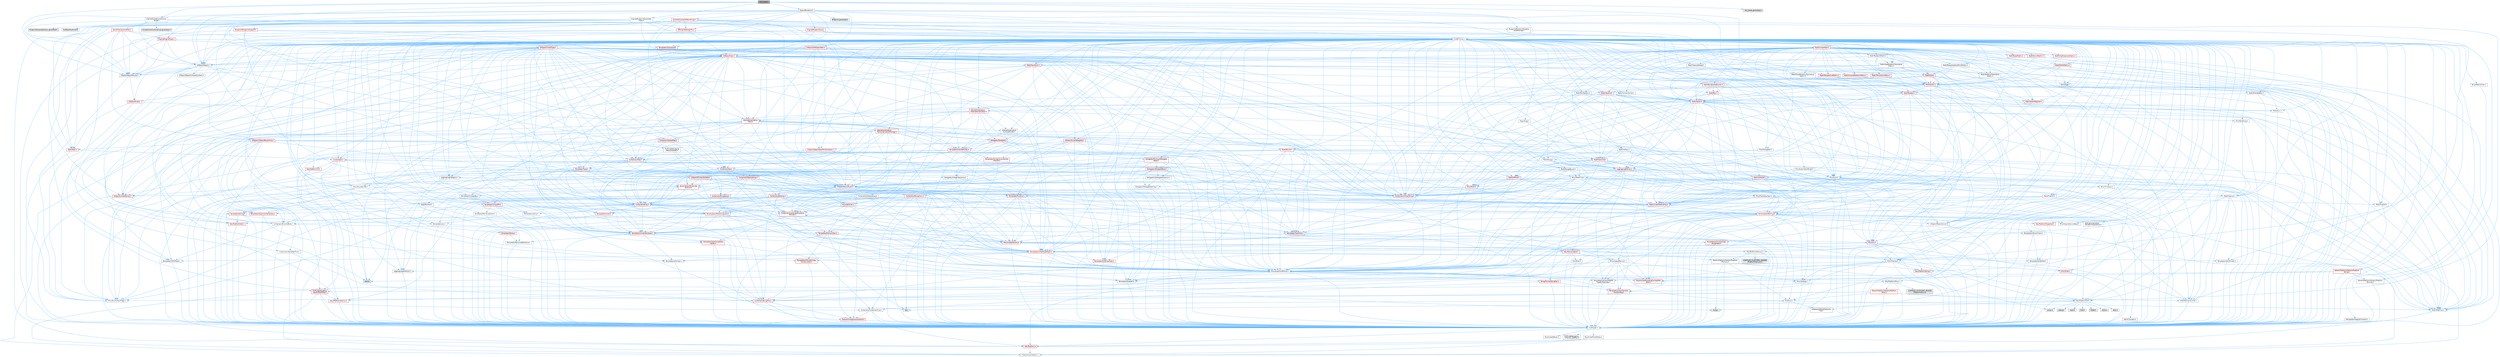 digraph "SCS_Node.h"
{
 // INTERACTIVE_SVG=YES
 // LATEX_PDF_SIZE
  bgcolor="transparent";
  edge [fontname=Helvetica,fontsize=10,labelfontname=Helvetica,labelfontsize=10];
  node [fontname=Helvetica,fontsize=10,shape=box,height=0.2,width=0.4];
  Node1 [id="Node000001",label="SCS_Node.h",height=0.2,width=0.4,color="gray40", fillcolor="grey60", style="filled", fontcolor="black",tooltip=" "];
  Node1 -> Node2 [id="edge1_Node000001_Node000002",color="steelblue1",style="solid",tooltip=" "];
  Node2 [id="Node000002",label="CoreMinimal.h",height=0.2,width=0.4,color="grey40", fillcolor="white", style="filled",URL="$d7/d67/CoreMinimal_8h.html",tooltip=" "];
  Node2 -> Node3 [id="edge2_Node000002_Node000003",color="steelblue1",style="solid",tooltip=" "];
  Node3 [id="Node000003",label="CoreTypes.h",height=0.2,width=0.4,color="grey40", fillcolor="white", style="filled",URL="$dc/dec/CoreTypes_8h.html",tooltip=" "];
  Node3 -> Node4 [id="edge3_Node000003_Node000004",color="steelblue1",style="solid",tooltip=" "];
  Node4 [id="Node000004",label="HAL/Platform.h",height=0.2,width=0.4,color="red", fillcolor="#FFF0F0", style="filled",URL="$d9/dd0/Platform_8h.html",tooltip=" "];
  Node4 -> Node8 [id="edge4_Node000004_Node000008",color="steelblue1",style="solid",tooltip=" "];
  Node8 [id="Node000008",label="PreprocessorHelpers.h",height=0.2,width=0.4,color="grey40", fillcolor="white", style="filled",URL="$db/ddb/PreprocessorHelpers_8h.html",tooltip=" "];
  Node3 -> Node14 [id="edge5_Node000003_Node000014",color="steelblue1",style="solid",tooltip=" "];
  Node14 [id="Node000014",label="ProfilingDebugging\l/UMemoryDefines.h",height=0.2,width=0.4,color="grey40", fillcolor="white", style="filled",URL="$d2/da2/UMemoryDefines_8h.html",tooltip=" "];
  Node3 -> Node15 [id="edge6_Node000003_Node000015",color="steelblue1",style="solid",tooltip=" "];
  Node15 [id="Node000015",label="Misc/CoreMiscDefines.h",height=0.2,width=0.4,color="grey40", fillcolor="white", style="filled",URL="$da/d38/CoreMiscDefines_8h.html",tooltip=" "];
  Node15 -> Node4 [id="edge7_Node000015_Node000004",color="steelblue1",style="solid",tooltip=" "];
  Node15 -> Node8 [id="edge8_Node000015_Node000008",color="steelblue1",style="solid",tooltip=" "];
  Node3 -> Node16 [id="edge9_Node000003_Node000016",color="steelblue1",style="solid",tooltip=" "];
  Node16 [id="Node000016",label="Misc/CoreDefines.h",height=0.2,width=0.4,color="grey40", fillcolor="white", style="filled",URL="$d3/dd2/CoreDefines_8h.html",tooltip=" "];
  Node2 -> Node17 [id="edge10_Node000002_Node000017",color="steelblue1",style="solid",tooltip=" "];
  Node17 [id="Node000017",label="CoreFwd.h",height=0.2,width=0.4,color="grey40", fillcolor="white", style="filled",URL="$d1/d1e/CoreFwd_8h.html",tooltip=" "];
  Node17 -> Node3 [id="edge11_Node000017_Node000003",color="steelblue1",style="solid",tooltip=" "];
  Node17 -> Node18 [id="edge12_Node000017_Node000018",color="steelblue1",style="solid",tooltip=" "];
  Node18 [id="Node000018",label="Containers/ContainersFwd.h",height=0.2,width=0.4,color="grey40", fillcolor="white", style="filled",URL="$d4/d0a/ContainersFwd_8h.html",tooltip=" "];
  Node18 -> Node4 [id="edge13_Node000018_Node000004",color="steelblue1",style="solid",tooltip=" "];
  Node18 -> Node3 [id="edge14_Node000018_Node000003",color="steelblue1",style="solid",tooltip=" "];
  Node18 -> Node19 [id="edge15_Node000018_Node000019",color="steelblue1",style="solid",tooltip=" "];
  Node19 [id="Node000019",label="Traits/IsContiguousContainer.h",height=0.2,width=0.4,color="red", fillcolor="#FFF0F0", style="filled",URL="$d5/d3c/IsContiguousContainer_8h.html",tooltip=" "];
  Node19 -> Node3 [id="edge16_Node000019_Node000003",color="steelblue1",style="solid",tooltip=" "];
  Node17 -> Node22 [id="edge17_Node000017_Node000022",color="steelblue1",style="solid",tooltip=" "];
  Node22 [id="Node000022",label="Math/MathFwd.h",height=0.2,width=0.4,color="grey40", fillcolor="white", style="filled",URL="$d2/d10/MathFwd_8h.html",tooltip=" "];
  Node22 -> Node4 [id="edge18_Node000022_Node000004",color="steelblue1",style="solid",tooltip=" "];
  Node17 -> Node23 [id="edge19_Node000017_Node000023",color="steelblue1",style="solid",tooltip=" "];
  Node23 [id="Node000023",label="UObject/UObjectHierarchy\lFwd.h",height=0.2,width=0.4,color="grey40", fillcolor="white", style="filled",URL="$d3/d13/UObjectHierarchyFwd_8h.html",tooltip=" "];
  Node2 -> Node23 [id="edge20_Node000002_Node000023",color="steelblue1",style="solid",tooltip=" "];
  Node2 -> Node18 [id="edge21_Node000002_Node000018",color="steelblue1",style="solid",tooltip=" "];
  Node2 -> Node24 [id="edge22_Node000002_Node000024",color="steelblue1",style="solid",tooltip=" "];
  Node24 [id="Node000024",label="Misc/VarArgs.h",height=0.2,width=0.4,color="grey40", fillcolor="white", style="filled",URL="$d5/d6f/VarArgs_8h.html",tooltip=" "];
  Node24 -> Node3 [id="edge23_Node000024_Node000003",color="steelblue1",style="solid",tooltip=" "];
  Node2 -> Node25 [id="edge24_Node000002_Node000025",color="steelblue1",style="solid",tooltip=" "];
  Node25 [id="Node000025",label="Logging/LogVerbosity.h",height=0.2,width=0.4,color="grey40", fillcolor="white", style="filled",URL="$d2/d8f/LogVerbosity_8h.html",tooltip=" "];
  Node25 -> Node3 [id="edge25_Node000025_Node000003",color="steelblue1",style="solid",tooltip=" "];
  Node2 -> Node26 [id="edge26_Node000002_Node000026",color="steelblue1",style="solid",tooltip=" "];
  Node26 [id="Node000026",label="Misc/OutputDevice.h",height=0.2,width=0.4,color="grey40", fillcolor="white", style="filled",URL="$d7/d32/OutputDevice_8h.html",tooltip=" "];
  Node26 -> Node17 [id="edge27_Node000026_Node000017",color="steelblue1",style="solid",tooltip=" "];
  Node26 -> Node3 [id="edge28_Node000026_Node000003",color="steelblue1",style="solid",tooltip=" "];
  Node26 -> Node25 [id="edge29_Node000026_Node000025",color="steelblue1",style="solid",tooltip=" "];
  Node26 -> Node24 [id="edge30_Node000026_Node000024",color="steelblue1",style="solid",tooltip=" "];
  Node26 -> Node27 [id="edge31_Node000026_Node000027",color="steelblue1",style="solid",tooltip=" "];
  Node27 [id="Node000027",label="Templates/IsArrayOrRefOf\lTypeByPredicate.h",height=0.2,width=0.4,color="grey40", fillcolor="white", style="filled",URL="$d6/da1/IsArrayOrRefOfTypeByPredicate_8h.html",tooltip=" "];
  Node27 -> Node3 [id="edge32_Node000027_Node000003",color="steelblue1",style="solid",tooltip=" "];
  Node26 -> Node28 [id="edge33_Node000026_Node000028",color="steelblue1",style="solid",tooltip=" "];
  Node28 [id="Node000028",label="Templates/IsValidVariadic\lFunctionArg.h",height=0.2,width=0.4,color="red", fillcolor="#FFF0F0", style="filled",URL="$d0/dc8/IsValidVariadicFunctionArg_8h.html",tooltip=" "];
  Node28 -> Node3 [id="edge34_Node000028_Node000003",color="steelblue1",style="solid",tooltip=" "];
  Node26 -> Node30 [id="edge35_Node000026_Node000030",color="steelblue1",style="solid",tooltip=" "];
  Node30 [id="Node000030",label="Traits/IsCharEncodingCompatible\lWith.h",height=0.2,width=0.4,color="red", fillcolor="#FFF0F0", style="filled",URL="$df/dd1/IsCharEncodingCompatibleWith_8h.html",tooltip=" "];
  Node2 -> Node32 [id="edge36_Node000002_Node000032",color="steelblue1",style="solid",tooltip=" "];
  Node32 [id="Node000032",label="HAL/PlatformCrt.h",height=0.2,width=0.4,color="grey40", fillcolor="white", style="filled",URL="$d8/d75/PlatformCrt_8h.html",tooltip=" "];
  Node32 -> Node33 [id="edge37_Node000032_Node000033",color="steelblue1",style="solid",tooltip=" "];
  Node33 [id="Node000033",label="new",height=0.2,width=0.4,color="grey60", fillcolor="#E0E0E0", style="filled",tooltip=" "];
  Node32 -> Node34 [id="edge38_Node000032_Node000034",color="steelblue1",style="solid",tooltip=" "];
  Node34 [id="Node000034",label="wchar.h",height=0.2,width=0.4,color="grey60", fillcolor="#E0E0E0", style="filled",tooltip=" "];
  Node32 -> Node35 [id="edge39_Node000032_Node000035",color="steelblue1",style="solid",tooltip=" "];
  Node35 [id="Node000035",label="stddef.h",height=0.2,width=0.4,color="grey60", fillcolor="#E0E0E0", style="filled",tooltip=" "];
  Node32 -> Node36 [id="edge40_Node000032_Node000036",color="steelblue1",style="solid",tooltip=" "];
  Node36 [id="Node000036",label="stdlib.h",height=0.2,width=0.4,color="grey60", fillcolor="#E0E0E0", style="filled",tooltip=" "];
  Node32 -> Node37 [id="edge41_Node000032_Node000037",color="steelblue1",style="solid",tooltip=" "];
  Node37 [id="Node000037",label="stdio.h",height=0.2,width=0.4,color="grey60", fillcolor="#E0E0E0", style="filled",tooltip=" "];
  Node32 -> Node38 [id="edge42_Node000032_Node000038",color="steelblue1",style="solid",tooltip=" "];
  Node38 [id="Node000038",label="stdarg.h",height=0.2,width=0.4,color="grey60", fillcolor="#E0E0E0", style="filled",tooltip=" "];
  Node32 -> Node39 [id="edge43_Node000032_Node000039",color="steelblue1",style="solid",tooltip=" "];
  Node39 [id="Node000039",label="math.h",height=0.2,width=0.4,color="grey60", fillcolor="#E0E0E0", style="filled",tooltip=" "];
  Node32 -> Node40 [id="edge44_Node000032_Node000040",color="steelblue1",style="solid",tooltip=" "];
  Node40 [id="Node000040",label="float.h",height=0.2,width=0.4,color="grey60", fillcolor="#E0E0E0", style="filled",tooltip=" "];
  Node32 -> Node41 [id="edge45_Node000032_Node000041",color="steelblue1",style="solid",tooltip=" "];
  Node41 [id="Node000041",label="string.h",height=0.2,width=0.4,color="grey60", fillcolor="#E0E0E0", style="filled",tooltip=" "];
  Node2 -> Node42 [id="edge46_Node000002_Node000042",color="steelblue1",style="solid",tooltip=" "];
  Node42 [id="Node000042",label="HAL/PlatformMisc.h",height=0.2,width=0.4,color="grey40", fillcolor="white", style="filled",URL="$d0/df5/PlatformMisc_8h.html",tooltip=" "];
  Node42 -> Node3 [id="edge47_Node000042_Node000003",color="steelblue1",style="solid",tooltip=" "];
  Node42 -> Node43 [id="edge48_Node000042_Node000043",color="steelblue1",style="solid",tooltip=" "];
  Node43 [id="Node000043",label="GenericPlatform/GenericPlatform\lMisc.h",height=0.2,width=0.4,color="red", fillcolor="#FFF0F0", style="filled",URL="$db/d9a/GenericPlatformMisc_8h.html",tooltip=" "];
  Node43 -> Node44 [id="edge49_Node000043_Node000044",color="steelblue1",style="solid",tooltip=" "];
  Node44 [id="Node000044",label="Containers/StringFwd.h",height=0.2,width=0.4,color="red", fillcolor="#FFF0F0", style="filled",URL="$df/d37/StringFwd_8h.html",tooltip=" "];
  Node44 -> Node3 [id="edge50_Node000044_Node000003",color="steelblue1",style="solid",tooltip=" "];
  Node44 -> Node19 [id="edge51_Node000044_Node000019",color="steelblue1",style="solid",tooltip=" "];
  Node43 -> Node17 [id="edge52_Node000043_Node000017",color="steelblue1",style="solid",tooltip=" "];
  Node43 -> Node3 [id="edge53_Node000043_Node000003",color="steelblue1",style="solid",tooltip=" "];
  Node43 -> Node32 [id="edge54_Node000043_Node000032",color="steelblue1",style="solid",tooltip=" "];
  Node43 -> Node47 [id="edge55_Node000043_Node000047",color="steelblue1",style="solid",tooltip=" "];
  Node47 [id="Node000047",label="Math/NumericLimits.h",height=0.2,width=0.4,color="grey40", fillcolor="white", style="filled",URL="$df/d1b/NumericLimits_8h.html",tooltip=" "];
  Node47 -> Node3 [id="edge56_Node000047_Node000003",color="steelblue1",style="solid",tooltip=" "];
  Node43 -> Node49 [id="edge57_Node000043_Node000049",color="steelblue1",style="solid",tooltip=" "];
  Node49 [id="Node000049",label="Misc/EnumClassFlags.h",height=0.2,width=0.4,color="grey40", fillcolor="white", style="filled",URL="$d8/de7/EnumClassFlags_8h.html",tooltip=" "];
  Node42 -> Node52 [id="edge58_Node000042_Node000052",color="steelblue1",style="solid",tooltip=" "];
  Node52 [id="Node000052",label="COMPILED_PLATFORM_HEADER\l(PlatformMisc.h)",height=0.2,width=0.4,color="grey60", fillcolor="#E0E0E0", style="filled",tooltip=" "];
  Node42 -> Node53 [id="edge59_Node000042_Node000053",color="steelblue1",style="solid",tooltip=" "];
  Node53 [id="Node000053",label="ProfilingDebugging\l/CpuProfilerTrace.h",height=0.2,width=0.4,color="red", fillcolor="#FFF0F0", style="filled",URL="$da/dcb/CpuProfilerTrace_8h.html",tooltip=" "];
  Node53 -> Node3 [id="edge60_Node000053_Node000003",color="steelblue1",style="solid",tooltip=" "];
  Node53 -> Node18 [id="edge61_Node000053_Node000018",color="steelblue1",style="solid",tooltip=" "];
  Node53 -> Node54 [id="edge62_Node000053_Node000054",color="steelblue1",style="solid",tooltip=" "];
  Node54 [id="Node000054",label="HAL/PlatformAtomics.h",height=0.2,width=0.4,color="red", fillcolor="#FFF0F0", style="filled",URL="$d3/d36/PlatformAtomics_8h.html",tooltip=" "];
  Node54 -> Node3 [id="edge63_Node000054_Node000003",color="steelblue1",style="solid",tooltip=" "];
  Node53 -> Node8 [id="edge64_Node000053_Node000008",color="steelblue1",style="solid",tooltip=" "];
  Node2 -> Node61 [id="edge65_Node000002_Node000061",color="steelblue1",style="solid",tooltip=" "];
  Node61 [id="Node000061",label="Misc/AssertionMacros.h",height=0.2,width=0.4,color="grey40", fillcolor="white", style="filled",URL="$d0/dfa/AssertionMacros_8h.html",tooltip=" "];
  Node61 -> Node3 [id="edge66_Node000061_Node000003",color="steelblue1",style="solid",tooltip=" "];
  Node61 -> Node4 [id="edge67_Node000061_Node000004",color="steelblue1",style="solid",tooltip=" "];
  Node61 -> Node42 [id="edge68_Node000061_Node000042",color="steelblue1",style="solid",tooltip=" "];
  Node61 -> Node8 [id="edge69_Node000061_Node000008",color="steelblue1",style="solid",tooltip=" "];
  Node61 -> Node62 [id="edge70_Node000061_Node000062",color="steelblue1",style="solid",tooltip=" "];
  Node62 [id="Node000062",label="Templates/EnableIf.h",height=0.2,width=0.4,color="grey40", fillcolor="white", style="filled",URL="$d7/d60/EnableIf_8h.html",tooltip=" "];
  Node62 -> Node3 [id="edge71_Node000062_Node000003",color="steelblue1",style="solid",tooltip=" "];
  Node61 -> Node27 [id="edge72_Node000061_Node000027",color="steelblue1",style="solid",tooltip=" "];
  Node61 -> Node28 [id="edge73_Node000061_Node000028",color="steelblue1",style="solid",tooltip=" "];
  Node61 -> Node30 [id="edge74_Node000061_Node000030",color="steelblue1",style="solid",tooltip=" "];
  Node61 -> Node24 [id="edge75_Node000061_Node000024",color="steelblue1",style="solid",tooltip=" "];
  Node61 -> Node63 [id="edge76_Node000061_Node000063",color="steelblue1",style="solid",tooltip=" "];
  Node63 [id="Node000063",label="String/FormatStringSan.h",height=0.2,width=0.4,color="red", fillcolor="#FFF0F0", style="filled",URL="$d3/d8b/FormatStringSan_8h.html",tooltip=" "];
  Node63 -> Node3 [id="edge77_Node000063_Node000003",color="steelblue1",style="solid",tooltip=" "];
  Node63 -> Node28 [id="edge78_Node000063_Node000028",color="steelblue1",style="solid",tooltip=" "];
  Node63 -> Node18 [id="edge79_Node000063_Node000018",color="steelblue1",style="solid",tooltip=" "];
  Node61 -> Node69 [id="edge80_Node000061_Node000069",color="steelblue1",style="solid",tooltip=" "];
  Node69 [id="Node000069",label="atomic",height=0.2,width=0.4,color="grey60", fillcolor="#E0E0E0", style="filled",tooltip=" "];
  Node2 -> Node70 [id="edge81_Node000002_Node000070",color="steelblue1",style="solid",tooltip=" "];
  Node70 [id="Node000070",label="Templates/IsPointer.h",height=0.2,width=0.4,color="grey40", fillcolor="white", style="filled",URL="$d7/d05/IsPointer_8h.html",tooltip=" "];
  Node70 -> Node3 [id="edge82_Node000070_Node000003",color="steelblue1",style="solid",tooltip=" "];
  Node2 -> Node71 [id="edge83_Node000002_Node000071",color="steelblue1",style="solid",tooltip=" "];
  Node71 [id="Node000071",label="HAL/PlatformMemory.h",height=0.2,width=0.4,color="grey40", fillcolor="white", style="filled",URL="$de/d68/PlatformMemory_8h.html",tooltip=" "];
  Node71 -> Node3 [id="edge84_Node000071_Node000003",color="steelblue1",style="solid",tooltip=" "];
  Node71 -> Node72 [id="edge85_Node000071_Node000072",color="steelblue1",style="solid",tooltip=" "];
  Node72 [id="Node000072",label="GenericPlatform/GenericPlatform\lMemory.h",height=0.2,width=0.4,color="grey40", fillcolor="white", style="filled",URL="$dd/d22/GenericPlatformMemory_8h.html",tooltip=" "];
  Node72 -> Node17 [id="edge86_Node000072_Node000017",color="steelblue1",style="solid",tooltip=" "];
  Node72 -> Node3 [id="edge87_Node000072_Node000003",color="steelblue1",style="solid",tooltip=" "];
  Node72 -> Node73 [id="edge88_Node000072_Node000073",color="steelblue1",style="solid",tooltip=" "];
  Node73 [id="Node000073",label="HAL/PlatformString.h",height=0.2,width=0.4,color="red", fillcolor="#FFF0F0", style="filled",URL="$db/db5/PlatformString_8h.html",tooltip=" "];
  Node73 -> Node3 [id="edge89_Node000073_Node000003",color="steelblue1",style="solid",tooltip=" "];
  Node72 -> Node41 [id="edge90_Node000072_Node000041",color="steelblue1",style="solid",tooltip=" "];
  Node72 -> Node34 [id="edge91_Node000072_Node000034",color="steelblue1",style="solid",tooltip=" "];
  Node71 -> Node75 [id="edge92_Node000071_Node000075",color="steelblue1",style="solid",tooltip=" "];
  Node75 [id="Node000075",label="COMPILED_PLATFORM_HEADER\l(PlatformMemory.h)",height=0.2,width=0.4,color="grey60", fillcolor="#E0E0E0", style="filled",tooltip=" "];
  Node2 -> Node54 [id="edge93_Node000002_Node000054",color="steelblue1",style="solid",tooltip=" "];
  Node2 -> Node76 [id="edge94_Node000002_Node000076",color="steelblue1",style="solid",tooltip=" "];
  Node76 [id="Node000076",label="Misc/Exec.h",height=0.2,width=0.4,color="grey40", fillcolor="white", style="filled",URL="$de/ddb/Exec_8h.html",tooltip=" "];
  Node76 -> Node3 [id="edge95_Node000076_Node000003",color="steelblue1",style="solid",tooltip=" "];
  Node76 -> Node61 [id="edge96_Node000076_Node000061",color="steelblue1",style="solid",tooltip=" "];
  Node2 -> Node77 [id="edge97_Node000002_Node000077",color="steelblue1",style="solid",tooltip=" "];
  Node77 [id="Node000077",label="HAL/MemoryBase.h",height=0.2,width=0.4,color="red", fillcolor="#FFF0F0", style="filled",URL="$d6/d9f/MemoryBase_8h.html",tooltip=" "];
  Node77 -> Node3 [id="edge98_Node000077_Node000003",color="steelblue1",style="solid",tooltip=" "];
  Node77 -> Node54 [id="edge99_Node000077_Node000054",color="steelblue1",style="solid",tooltip=" "];
  Node77 -> Node32 [id="edge100_Node000077_Node000032",color="steelblue1",style="solid",tooltip=" "];
  Node77 -> Node76 [id="edge101_Node000077_Node000076",color="steelblue1",style="solid",tooltip=" "];
  Node77 -> Node26 [id="edge102_Node000077_Node000026",color="steelblue1",style="solid",tooltip=" "];
  Node2 -> Node87 [id="edge103_Node000002_Node000087",color="steelblue1",style="solid",tooltip=" "];
  Node87 [id="Node000087",label="HAL/UnrealMemory.h",height=0.2,width=0.4,color="red", fillcolor="#FFF0F0", style="filled",URL="$d9/d96/UnrealMemory_8h.html",tooltip=" "];
  Node87 -> Node3 [id="edge104_Node000087_Node000003",color="steelblue1",style="solid",tooltip=" "];
  Node87 -> Node72 [id="edge105_Node000087_Node000072",color="steelblue1",style="solid",tooltip=" "];
  Node87 -> Node77 [id="edge106_Node000087_Node000077",color="steelblue1",style="solid",tooltip=" "];
  Node87 -> Node71 [id="edge107_Node000087_Node000071",color="steelblue1",style="solid",tooltip=" "];
  Node87 -> Node70 [id="edge108_Node000087_Node000070",color="steelblue1",style="solid",tooltip=" "];
  Node2 -> Node89 [id="edge109_Node000002_Node000089",color="steelblue1",style="solid",tooltip=" "];
  Node89 [id="Node000089",label="Templates/IsArithmetic.h",height=0.2,width=0.4,color="grey40", fillcolor="white", style="filled",URL="$d2/d5d/IsArithmetic_8h.html",tooltip=" "];
  Node89 -> Node3 [id="edge110_Node000089_Node000003",color="steelblue1",style="solid",tooltip=" "];
  Node2 -> Node83 [id="edge111_Node000002_Node000083",color="steelblue1",style="solid",tooltip=" "];
  Node83 [id="Node000083",label="Templates/AndOrNot.h",height=0.2,width=0.4,color="grey40", fillcolor="white", style="filled",URL="$db/d0a/AndOrNot_8h.html",tooltip=" "];
  Node83 -> Node3 [id="edge112_Node000083_Node000003",color="steelblue1",style="solid",tooltip=" "];
  Node2 -> Node90 [id="edge113_Node000002_Node000090",color="steelblue1",style="solid",tooltip=" "];
  Node90 [id="Node000090",label="Templates/IsPODType.h",height=0.2,width=0.4,color="grey40", fillcolor="white", style="filled",URL="$d7/db1/IsPODType_8h.html",tooltip=" "];
  Node90 -> Node3 [id="edge114_Node000090_Node000003",color="steelblue1",style="solid",tooltip=" "];
  Node2 -> Node91 [id="edge115_Node000002_Node000091",color="steelblue1",style="solid",tooltip=" "];
  Node91 [id="Node000091",label="Templates/IsUECoreType.h",height=0.2,width=0.4,color="red", fillcolor="#FFF0F0", style="filled",URL="$d1/db8/IsUECoreType_8h.html",tooltip=" "];
  Node91 -> Node3 [id="edge116_Node000091_Node000003",color="steelblue1",style="solid",tooltip=" "];
  Node2 -> Node84 [id="edge117_Node000002_Node000084",color="steelblue1",style="solid",tooltip=" "];
  Node84 [id="Node000084",label="Templates/IsTriviallyCopy\lConstructible.h",height=0.2,width=0.4,color="red", fillcolor="#FFF0F0", style="filled",URL="$d3/d78/IsTriviallyCopyConstructible_8h.html",tooltip=" "];
  Node84 -> Node3 [id="edge118_Node000084_Node000003",color="steelblue1",style="solid",tooltip=" "];
  Node2 -> Node92 [id="edge119_Node000002_Node000092",color="steelblue1",style="solid",tooltip=" "];
  Node92 [id="Node000092",label="Templates/UnrealTypeTraits.h",height=0.2,width=0.4,color="red", fillcolor="#FFF0F0", style="filled",URL="$d2/d2d/UnrealTypeTraits_8h.html",tooltip=" "];
  Node92 -> Node3 [id="edge120_Node000092_Node000003",color="steelblue1",style="solid",tooltip=" "];
  Node92 -> Node70 [id="edge121_Node000092_Node000070",color="steelblue1",style="solid",tooltip=" "];
  Node92 -> Node61 [id="edge122_Node000092_Node000061",color="steelblue1",style="solid",tooltip=" "];
  Node92 -> Node83 [id="edge123_Node000092_Node000083",color="steelblue1",style="solid",tooltip=" "];
  Node92 -> Node62 [id="edge124_Node000092_Node000062",color="steelblue1",style="solid",tooltip=" "];
  Node92 -> Node89 [id="edge125_Node000092_Node000089",color="steelblue1",style="solid",tooltip=" "];
  Node92 -> Node90 [id="edge126_Node000092_Node000090",color="steelblue1",style="solid",tooltip=" "];
  Node92 -> Node91 [id="edge127_Node000092_Node000091",color="steelblue1",style="solid",tooltip=" "];
  Node92 -> Node84 [id="edge128_Node000092_Node000084",color="steelblue1",style="solid",tooltip=" "];
  Node2 -> Node62 [id="edge129_Node000002_Node000062",color="steelblue1",style="solid",tooltip=" "];
  Node2 -> Node94 [id="edge130_Node000002_Node000094",color="steelblue1",style="solid",tooltip=" "];
  Node94 [id="Node000094",label="Templates/RemoveReference.h",height=0.2,width=0.4,color="grey40", fillcolor="white", style="filled",URL="$da/dbe/RemoveReference_8h.html",tooltip=" "];
  Node94 -> Node3 [id="edge131_Node000094_Node000003",color="steelblue1",style="solid",tooltip=" "];
  Node2 -> Node95 [id="edge132_Node000002_Node000095",color="steelblue1",style="solid",tooltip=" "];
  Node95 [id="Node000095",label="Templates/IntegralConstant.h",height=0.2,width=0.4,color="grey40", fillcolor="white", style="filled",URL="$db/d1b/IntegralConstant_8h.html",tooltip=" "];
  Node95 -> Node3 [id="edge133_Node000095_Node000003",color="steelblue1",style="solid",tooltip=" "];
  Node2 -> Node96 [id="edge134_Node000002_Node000096",color="steelblue1",style="solid",tooltip=" "];
  Node96 [id="Node000096",label="Templates/IsClass.h",height=0.2,width=0.4,color="grey40", fillcolor="white", style="filled",URL="$db/dcb/IsClass_8h.html",tooltip=" "];
  Node96 -> Node3 [id="edge135_Node000096_Node000003",color="steelblue1",style="solid",tooltip=" "];
  Node2 -> Node97 [id="edge136_Node000002_Node000097",color="steelblue1",style="solid",tooltip=" "];
  Node97 [id="Node000097",label="Templates/TypeCompatible\lBytes.h",height=0.2,width=0.4,color="red", fillcolor="#FFF0F0", style="filled",URL="$df/d0a/TypeCompatibleBytes_8h.html",tooltip=" "];
  Node97 -> Node3 [id="edge137_Node000097_Node000003",color="steelblue1",style="solid",tooltip=" "];
  Node97 -> Node41 [id="edge138_Node000097_Node000041",color="steelblue1",style="solid",tooltip=" "];
  Node97 -> Node33 [id="edge139_Node000097_Node000033",color="steelblue1",style="solid",tooltip=" "];
  Node2 -> Node19 [id="edge140_Node000002_Node000019",color="steelblue1",style="solid",tooltip=" "];
  Node2 -> Node98 [id="edge141_Node000002_Node000098",color="steelblue1",style="solid",tooltip=" "];
  Node98 [id="Node000098",label="Templates/UnrealTemplate.h",height=0.2,width=0.4,color="red", fillcolor="#FFF0F0", style="filled",URL="$d4/d24/UnrealTemplate_8h.html",tooltip=" "];
  Node98 -> Node3 [id="edge142_Node000098_Node000003",color="steelblue1",style="solid",tooltip=" "];
  Node98 -> Node70 [id="edge143_Node000098_Node000070",color="steelblue1",style="solid",tooltip=" "];
  Node98 -> Node87 [id="edge144_Node000098_Node000087",color="steelblue1",style="solid",tooltip=" "];
  Node98 -> Node92 [id="edge145_Node000098_Node000092",color="steelblue1",style="solid",tooltip=" "];
  Node98 -> Node94 [id="edge146_Node000098_Node000094",color="steelblue1",style="solid",tooltip=" "];
  Node98 -> Node97 [id="edge147_Node000098_Node000097",color="steelblue1",style="solid",tooltip=" "];
  Node98 -> Node19 [id="edge148_Node000098_Node000019",color="steelblue1",style="solid",tooltip=" "];
  Node2 -> Node47 [id="edge149_Node000002_Node000047",color="steelblue1",style="solid",tooltip=" "];
  Node2 -> Node102 [id="edge150_Node000002_Node000102",color="steelblue1",style="solid",tooltip=" "];
  Node102 [id="Node000102",label="HAL/PlatformMath.h",height=0.2,width=0.4,color="red", fillcolor="#FFF0F0", style="filled",URL="$dc/d53/PlatformMath_8h.html",tooltip=" "];
  Node102 -> Node3 [id="edge151_Node000102_Node000003",color="steelblue1",style="solid",tooltip=" "];
  Node2 -> Node85 [id="edge152_Node000002_Node000085",color="steelblue1",style="solid",tooltip=" "];
  Node85 [id="Node000085",label="Templates/IsTriviallyCopy\lAssignable.h",height=0.2,width=0.4,color="red", fillcolor="#FFF0F0", style="filled",URL="$d2/df2/IsTriviallyCopyAssignable_8h.html",tooltip=" "];
  Node85 -> Node3 [id="edge153_Node000085_Node000003",color="steelblue1",style="solid",tooltip=" "];
  Node2 -> Node110 [id="edge154_Node000002_Node000110",color="steelblue1",style="solid",tooltip=" "];
  Node110 [id="Node000110",label="Templates/MemoryOps.h",height=0.2,width=0.4,color="red", fillcolor="#FFF0F0", style="filled",URL="$db/dea/MemoryOps_8h.html",tooltip=" "];
  Node110 -> Node3 [id="edge155_Node000110_Node000003",color="steelblue1",style="solid",tooltip=" "];
  Node110 -> Node87 [id="edge156_Node000110_Node000087",color="steelblue1",style="solid",tooltip=" "];
  Node110 -> Node85 [id="edge157_Node000110_Node000085",color="steelblue1",style="solid",tooltip=" "];
  Node110 -> Node84 [id="edge158_Node000110_Node000084",color="steelblue1",style="solid",tooltip=" "];
  Node110 -> Node92 [id="edge159_Node000110_Node000092",color="steelblue1",style="solid",tooltip=" "];
  Node110 -> Node33 [id="edge160_Node000110_Node000033",color="steelblue1",style="solid",tooltip=" "];
  Node2 -> Node111 [id="edge161_Node000002_Node000111",color="steelblue1",style="solid",tooltip=" "];
  Node111 [id="Node000111",label="Containers/ContainerAllocation\lPolicies.h",height=0.2,width=0.4,color="red", fillcolor="#FFF0F0", style="filled",URL="$d7/dff/ContainerAllocationPolicies_8h.html",tooltip=" "];
  Node111 -> Node3 [id="edge162_Node000111_Node000003",color="steelblue1",style="solid",tooltip=" "];
  Node111 -> Node111 [id="edge163_Node000111_Node000111",color="steelblue1",style="solid",tooltip=" "];
  Node111 -> Node102 [id="edge164_Node000111_Node000102",color="steelblue1",style="solid",tooltip=" "];
  Node111 -> Node87 [id="edge165_Node000111_Node000087",color="steelblue1",style="solid",tooltip=" "];
  Node111 -> Node47 [id="edge166_Node000111_Node000047",color="steelblue1",style="solid",tooltip=" "];
  Node111 -> Node61 [id="edge167_Node000111_Node000061",color="steelblue1",style="solid",tooltip=" "];
  Node111 -> Node110 [id="edge168_Node000111_Node000110",color="steelblue1",style="solid",tooltip=" "];
  Node111 -> Node97 [id="edge169_Node000111_Node000097",color="steelblue1",style="solid",tooltip=" "];
  Node2 -> Node114 [id="edge170_Node000002_Node000114",color="steelblue1",style="solid",tooltip=" "];
  Node114 [id="Node000114",label="Templates/IsEnumClass.h",height=0.2,width=0.4,color="grey40", fillcolor="white", style="filled",URL="$d7/d15/IsEnumClass_8h.html",tooltip=" "];
  Node114 -> Node3 [id="edge171_Node000114_Node000003",color="steelblue1",style="solid",tooltip=" "];
  Node114 -> Node83 [id="edge172_Node000114_Node000083",color="steelblue1",style="solid",tooltip=" "];
  Node2 -> Node115 [id="edge173_Node000002_Node000115",color="steelblue1",style="solid",tooltip=" "];
  Node115 [id="Node000115",label="HAL/PlatformProperties.h",height=0.2,width=0.4,color="red", fillcolor="#FFF0F0", style="filled",URL="$d9/db0/PlatformProperties_8h.html",tooltip=" "];
  Node115 -> Node3 [id="edge174_Node000115_Node000003",color="steelblue1",style="solid",tooltip=" "];
  Node2 -> Node118 [id="edge175_Node000002_Node000118",color="steelblue1",style="solid",tooltip=" "];
  Node118 [id="Node000118",label="Misc/EngineVersionBase.h",height=0.2,width=0.4,color="grey40", fillcolor="white", style="filled",URL="$d5/d2b/EngineVersionBase_8h.html",tooltip=" "];
  Node118 -> Node3 [id="edge176_Node000118_Node000003",color="steelblue1",style="solid",tooltip=" "];
  Node2 -> Node119 [id="edge177_Node000002_Node000119",color="steelblue1",style="solid",tooltip=" "];
  Node119 [id="Node000119",label="Internationalization\l/TextNamespaceFwd.h",height=0.2,width=0.4,color="grey40", fillcolor="white", style="filled",URL="$d8/d97/TextNamespaceFwd_8h.html",tooltip=" "];
  Node119 -> Node3 [id="edge178_Node000119_Node000003",color="steelblue1",style="solid",tooltip=" "];
  Node2 -> Node120 [id="edge179_Node000002_Node000120",color="steelblue1",style="solid",tooltip=" "];
  Node120 [id="Node000120",label="Serialization/Archive.h",height=0.2,width=0.4,color="red", fillcolor="#FFF0F0", style="filled",URL="$d7/d3b/Archive_8h.html",tooltip=" "];
  Node120 -> Node17 [id="edge180_Node000120_Node000017",color="steelblue1",style="solid",tooltip=" "];
  Node120 -> Node3 [id="edge181_Node000120_Node000003",color="steelblue1",style="solid",tooltip=" "];
  Node120 -> Node115 [id="edge182_Node000120_Node000115",color="steelblue1",style="solid",tooltip=" "];
  Node120 -> Node119 [id="edge183_Node000120_Node000119",color="steelblue1",style="solid",tooltip=" "];
  Node120 -> Node22 [id="edge184_Node000120_Node000022",color="steelblue1",style="solid",tooltip=" "];
  Node120 -> Node61 [id="edge185_Node000120_Node000061",color="steelblue1",style="solid",tooltip=" "];
  Node120 -> Node118 [id="edge186_Node000120_Node000118",color="steelblue1",style="solid",tooltip=" "];
  Node120 -> Node24 [id="edge187_Node000120_Node000024",color="steelblue1",style="solid",tooltip=" "];
  Node120 -> Node62 [id="edge188_Node000120_Node000062",color="steelblue1",style="solid",tooltip=" "];
  Node120 -> Node27 [id="edge189_Node000120_Node000027",color="steelblue1",style="solid",tooltip=" "];
  Node120 -> Node114 [id="edge190_Node000120_Node000114",color="steelblue1",style="solid",tooltip=" "];
  Node120 -> Node28 [id="edge191_Node000120_Node000028",color="steelblue1",style="solid",tooltip=" "];
  Node120 -> Node98 [id="edge192_Node000120_Node000098",color="steelblue1",style="solid",tooltip=" "];
  Node120 -> Node30 [id="edge193_Node000120_Node000030",color="steelblue1",style="solid",tooltip=" "];
  Node120 -> Node123 [id="edge194_Node000120_Node000123",color="steelblue1",style="solid",tooltip=" "];
  Node123 [id="Node000123",label="UObject/ObjectVersion.h",height=0.2,width=0.4,color="grey40", fillcolor="white", style="filled",URL="$da/d63/ObjectVersion_8h.html",tooltip=" "];
  Node123 -> Node3 [id="edge195_Node000123_Node000003",color="steelblue1",style="solid",tooltip=" "];
  Node2 -> Node124 [id="edge196_Node000002_Node000124",color="steelblue1",style="solid",tooltip=" "];
  Node124 [id="Node000124",label="Templates/Less.h",height=0.2,width=0.4,color="grey40", fillcolor="white", style="filled",URL="$de/dc8/Less_8h.html",tooltip=" "];
  Node124 -> Node3 [id="edge197_Node000124_Node000003",color="steelblue1",style="solid",tooltip=" "];
  Node124 -> Node98 [id="edge198_Node000124_Node000098",color="steelblue1",style="solid",tooltip=" "];
  Node2 -> Node125 [id="edge199_Node000002_Node000125",color="steelblue1",style="solid",tooltip=" "];
  Node125 [id="Node000125",label="Templates/Sorting.h",height=0.2,width=0.4,color="red", fillcolor="#FFF0F0", style="filled",URL="$d3/d9e/Sorting_8h.html",tooltip=" "];
  Node125 -> Node3 [id="edge200_Node000125_Node000003",color="steelblue1",style="solid",tooltip=" "];
  Node125 -> Node102 [id="edge201_Node000125_Node000102",color="steelblue1",style="solid",tooltip=" "];
  Node125 -> Node124 [id="edge202_Node000125_Node000124",color="steelblue1",style="solid",tooltip=" "];
  Node2 -> Node136 [id="edge203_Node000002_Node000136",color="steelblue1",style="solid",tooltip=" "];
  Node136 [id="Node000136",label="Misc/Char.h",height=0.2,width=0.4,color="red", fillcolor="#FFF0F0", style="filled",URL="$d0/d58/Char_8h.html",tooltip=" "];
  Node136 -> Node3 [id="edge204_Node000136_Node000003",color="steelblue1",style="solid",tooltip=" "];
  Node2 -> Node139 [id="edge205_Node000002_Node000139",color="steelblue1",style="solid",tooltip=" "];
  Node139 [id="Node000139",label="GenericPlatform/GenericPlatform\lStricmp.h",height=0.2,width=0.4,color="grey40", fillcolor="white", style="filled",URL="$d2/d86/GenericPlatformStricmp_8h.html",tooltip=" "];
  Node139 -> Node3 [id="edge206_Node000139_Node000003",color="steelblue1",style="solid",tooltip=" "];
  Node2 -> Node140 [id="edge207_Node000002_Node000140",color="steelblue1",style="solid",tooltip=" "];
  Node140 [id="Node000140",label="GenericPlatform/GenericPlatform\lString.h",height=0.2,width=0.4,color="red", fillcolor="#FFF0F0", style="filled",URL="$dd/d20/GenericPlatformString_8h.html",tooltip=" "];
  Node140 -> Node3 [id="edge208_Node000140_Node000003",color="steelblue1",style="solid",tooltip=" "];
  Node140 -> Node139 [id="edge209_Node000140_Node000139",color="steelblue1",style="solid",tooltip=" "];
  Node140 -> Node62 [id="edge210_Node000140_Node000062",color="steelblue1",style="solid",tooltip=" "];
  Node140 -> Node30 [id="edge211_Node000140_Node000030",color="steelblue1",style="solid",tooltip=" "];
  Node2 -> Node73 [id="edge212_Node000002_Node000073",color="steelblue1",style="solid",tooltip=" "];
  Node2 -> Node143 [id="edge213_Node000002_Node000143",color="steelblue1",style="solid",tooltip=" "];
  Node143 [id="Node000143",label="Misc/CString.h",height=0.2,width=0.4,color="grey40", fillcolor="white", style="filled",URL="$d2/d49/CString_8h.html",tooltip=" "];
  Node143 -> Node3 [id="edge214_Node000143_Node000003",color="steelblue1",style="solid",tooltip=" "];
  Node143 -> Node32 [id="edge215_Node000143_Node000032",color="steelblue1",style="solid",tooltip=" "];
  Node143 -> Node73 [id="edge216_Node000143_Node000073",color="steelblue1",style="solid",tooltip=" "];
  Node143 -> Node61 [id="edge217_Node000143_Node000061",color="steelblue1",style="solid",tooltip=" "];
  Node143 -> Node136 [id="edge218_Node000143_Node000136",color="steelblue1",style="solid",tooltip=" "];
  Node143 -> Node24 [id="edge219_Node000143_Node000024",color="steelblue1",style="solid",tooltip=" "];
  Node143 -> Node27 [id="edge220_Node000143_Node000027",color="steelblue1",style="solid",tooltip=" "];
  Node143 -> Node28 [id="edge221_Node000143_Node000028",color="steelblue1",style="solid",tooltip=" "];
  Node143 -> Node30 [id="edge222_Node000143_Node000030",color="steelblue1",style="solid",tooltip=" "];
  Node2 -> Node144 [id="edge223_Node000002_Node000144",color="steelblue1",style="solid",tooltip=" "];
  Node144 [id="Node000144",label="Misc/Crc.h",height=0.2,width=0.4,color="red", fillcolor="#FFF0F0", style="filled",URL="$d4/dd2/Crc_8h.html",tooltip=" "];
  Node144 -> Node3 [id="edge224_Node000144_Node000003",color="steelblue1",style="solid",tooltip=" "];
  Node144 -> Node73 [id="edge225_Node000144_Node000073",color="steelblue1",style="solid",tooltip=" "];
  Node144 -> Node61 [id="edge226_Node000144_Node000061",color="steelblue1",style="solid",tooltip=" "];
  Node144 -> Node143 [id="edge227_Node000144_Node000143",color="steelblue1",style="solid",tooltip=" "];
  Node144 -> Node136 [id="edge228_Node000144_Node000136",color="steelblue1",style="solid",tooltip=" "];
  Node144 -> Node92 [id="edge229_Node000144_Node000092",color="steelblue1",style="solid",tooltip=" "];
  Node2 -> Node135 [id="edge230_Node000002_Node000135",color="steelblue1",style="solid",tooltip=" "];
  Node135 [id="Node000135",label="Math/UnrealMathUtility.h",height=0.2,width=0.4,color="red", fillcolor="#FFF0F0", style="filled",URL="$db/db8/UnrealMathUtility_8h.html",tooltip=" "];
  Node135 -> Node3 [id="edge231_Node000135_Node000003",color="steelblue1",style="solid",tooltip=" "];
  Node135 -> Node61 [id="edge232_Node000135_Node000061",color="steelblue1",style="solid",tooltip=" "];
  Node135 -> Node102 [id="edge233_Node000135_Node000102",color="steelblue1",style="solid",tooltip=" "];
  Node135 -> Node22 [id="edge234_Node000135_Node000022",color="steelblue1",style="solid",tooltip=" "];
  Node2 -> Node145 [id="edge235_Node000002_Node000145",color="steelblue1",style="solid",tooltip=" "];
  Node145 [id="Node000145",label="Containers/UnrealString.h",height=0.2,width=0.4,color="red", fillcolor="#FFF0F0", style="filled",URL="$d5/dba/UnrealString_8h.html",tooltip=" "];
  Node2 -> Node149 [id="edge236_Node000002_Node000149",color="steelblue1",style="solid",tooltip=" "];
  Node149 [id="Node000149",label="Containers/Array.h",height=0.2,width=0.4,color="red", fillcolor="#FFF0F0", style="filled",URL="$df/dd0/Array_8h.html",tooltip=" "];
  Node149 -> Node3 [id="edge237_Node000149_Node000003",color="steelblue1",style="solid",tooltip=" "];
  Node149 -> Node61 [id="edge238_Node000149_Node000061",color="steelblue1",style="solid",tooltip=" "];
  Node149 -> Node87 [id="edge239_Node000149_Node000087",color="steelblue1",style="solid",tooltip=" "];
  Node149 -> Node92 [id="edge240_Node000149_Node000092",color="steelblue1",style="solid",tooltip=" "];
  Node149 -> Node98 [id="edge241_Node000149_Node000098",color="steelblue1",style="solid",tooltip=" "];
  Node149 -> Node111 [id="edge242_Node000149_Node000111",color="steelblue1",style="solid",tooltip=" "];
  Node149 -> Node120 [id="edge243_Node000149_Node000120",color="steelblue1",style="solid",tooltip=" "];
  Node149 -> Node128 [id="edge244_Node000149_Node000128",color="steelblue1",style="solid",tooltip=" "];
  Node128 [id="Node000128",label="Templates/Invoke.h",height=0.2,width=0.4,color="red", fillcolor="#FFF0F0", style="filled",URL="$d7/deb/Invoke_8h.html",tooltip=" "];
  Node128 -> Node3 [id="edge245_Node000128_Node000003",color="steelblue1",style="solid",tooltip=" "];
  Node128 -> Node98 [id="edge246_Node000128_Node000098",color="steelblue1",style="solid",tooltip=" "];
  Node149 -> Node124 [id="edge247_Node000149_Node000124",color="steelblue1",style="solid",tooltip=" "];
  Node149 -> Node125 [id="edge248_Node000149_Node000125",color="steelblue1",style="solid",tooltip=" "];
  Node149 -> Node172 [id="edge249_Node000149_Node000172",color="steelblue1",style="solid",tooltip=" "];
  Node172 [id="Node000172",label="Templates/AlignmentTemplates.h",height=0.2,width=0.4,color="red", fillcolor="#FFF0F0", style="filled",URL="$dd/d32/AlignmentTemplates_8h.html",tooltip=" "];
  Node172 -> Node3 [id="edge250_Node000172_Node000003",color="steelblue1",style="solid",tooltip=" "];
  Node172 -> Node70 [id="edge251_Node000172_Node000070",color="steelblue1",style="solid",tooltip=" "];
  Node2 -> Node173 [id="edge252_Node000002_Node000173",color="steelblue1",style="solid",tooltip=" "];
  Node173 [id="Node000173",label="Misc/FrameNumber.h",height=0.2,width=0.4,color="grey40", fillcolor="white", style="filled",URL="$dd/dbd/FrameNumber_8h.html",tooltip=" "];
  Node173 -> Node3 [id="edge253_Node000173_Node000003",color="steelblue1",style="solid",tooltip=" "];
  Node173 -> Node47 [id="edge254_Node000173_Node000047",color="steelblue1",style="solid",tooltip=" "];
  Node173 -> Node135 [id="edge255_Node000173_Node000135",color="steelblue1",style="solid",tooltip=" "];
  Node173 -> Node62 [id="edge256_Node000173_Node000062",color="steelblue1",style="solid",tooltip=" "];
  Node173 -> Node92 [id="edge257_Node000173_Node000092",color="steelblue1",style="solid",tooltip=" "];
  Node2 -> Node174 [id="edge258_Node000002_Node000174",color="steelblue1",style="solid",tooltip=" "];
  Node174 [id="Node000174",label="Misc/Timespan.h",height=0.2,width=0.4,color="grey40", fillcolor="white", style="filled",URL="$da/dd9/Timespan_8h.html",tooltip=" "];
  Node174 -> Node3 [id="edge259_Node000174_Node000003",color="steelblue1",style="solid",tooltip=" "];
  Node174 -> Node175 [id="edge260_Node000174_Node000175",color="steelblue1",style="solid",tooltip=" "];
  Node175 [id="Node000175",label="Math/Interval.h",height=0.2,width=0.4,color="grey40", fillcolor="white", style="filled",URL="$d1/d55/Interval_8h.html",tooltip=" "];
  Node175 -> Node3 [id="edge261_Node000175_Node000003",color="steelblue1",style="solid",tooltip=" "];
  Node175 -> Node89 [id="edge262_Node000175_Node000089",color="steelblue1",style="solid",tooltip=" "];
  Node175 -> Node92 [id="edge263_Node000175_Node000092",color="steelblue1",style="solid",tooltip=" "];
  Node175 -> Node47 [id="edge264_Node000175_Node000047",color="steelblue1",style="solid",tooltip=" "];
  Node175 -> Node135 [id="edge265_Node000175_Node000135",color="steelblue1",style="solid",tooltip=" "];
  Node174 -> Node135 [id="edge266_Node000174_Node000135",color="steelblue1",style="solid",tooltip=" "];
  Node174 -> Node61 [id="edge267_Node000174_Node000061",color="steelblue1",style="solid",tooltip=" "];
  Node2 -> Node176 [id="edge268_Node000002_Node000176",color="steelblue1",style="solid",tooltip=" "];
  Node176 [id="Node000176",label="Containers/StringConv.h",height=0.2,width=0.4,color="red", fillcolor="#FFF0F0", style="filled",URL="$d3/ddf/StringConv_8h.html",tooltip=" "];
  Node176 -> Node3 [id="edge269_Node000176_Node000003",color="steelblue1",style="solid",tooltip=" "];
  Node176 -> Node61 [id="edge270_Node000176_Node000061",color="steelblue1",style="solid",tooltip=" "];
  Node176 -> Node111 [id="edge271_Node000176_Node000111",color="steelblue1",style="solid",tooltip=" "];
  Node176 -> Node149 [id="edge272_Node000176_Node000149",color="steelblue1",style="solid",tooltip=" "];
  Node176 -> Node143 [id="edge273_Node000176_Node000143",color="steelblue1",style="solid",tooltip=" "];
  Node176 -> Node177 [id="edge274_Node000176_Node000177",color="steelblue1",style="solid",tooltip=" "];
  Node177 [id="Node000177",label="Templates/IsArray.h",height=0.2,width=0.4,color="grey40", fillcolor="white", style="filled",URL="$d8/d8d/IsArray_8h.html",tooltip=" "];
  Node177 -> Node3 [id="edge275_Node000177_Node000003",color="steelblue1",style="solid",tooltip=" "];
  Node176 -> Node98 [id="edge276_Node000176_Node000098",color="steelblue1",style="solid",tooltip=" "];
  Node176 -> Node92 [id="edge277_Node000176_Node000092",color="steelblue1",style="solid",tooltip=" "];
  Node176 -> Node30 [id="edge278_Node000176_Node000030",color="steelblue1",style="solid",tooltip=" "];
  Node176 -> Node19 [id="edge279_Node000176_Node000019",color="steelblue1",style="solid",tooltip=" "];
  Node2 -> Node178 [id="edge280_Node000002_Node000178",color="steelblue1",style="solid",tooltip=" "];
  Node178 [id="Node000178",label="UObject/UnrealNames.h",height=0.2,width=0.4,color="red", fillcolor="#FFF0F0", style="filled",URL="$d8/db1/UnrealNames_8h.html",tooltip=" "];
  Node178 -> Node3 [id="edge281_Node000178_Node000003",color="steelblue1",style="solid",tooltip=" "];
  Node2 -> Node180 [id="edge282_Node000002_Node000180",color="steelblue1",style="solid",tooltip=" "];
  Node180 [id="Node000180",label="UObject/NameTypes.h",height=0.2,width=0.4,color="red", fillcolor="#FFF0F0", style="filled",URL="$d6/d35/NameTypes_8h.html",tooltip=" "];
  Node180 -> Node3 [id="edge283_Node000180_Node000003",color="steelblue1",style="solid",tooltip=" "];
  Node180 -> Node61 [id="edge284_Node000180_Node000061",color="steelblue1",style="solid",tooltip=" "];
  Node180 -> Node87 [id="edge285_Node000180_Node000087",color="steelblue1",style="solid",tooltip=" "];
  Node180 -> Node92 [id="edge286_Node000180_Node000092",color="steelblue1",style="solid",tooltip=" "];
  Node180 -> Node98 [id="edge287_Node000180_Node000098",color="steelblue1",style="solid",tooltip=" "];
  Node180 -> Node145 [id="edge288_Node000180_Node000145",color="steelblue1",style="solid",tooltip=" "];
  Node180 -> Node176 [id="edge289_Node000180_Node000176",color="steelblue1",style="solid",tooltip=" "];
  Node180 -> Node44 [id="edge290_Node000180_Node000044",color="steelblue1",style="solid",tooltip=" "];
  Node180 -> Node178 [id="edge291_Node000180_Node000178",color="steelblue1",style="solid",tooltip=" "];
  Node180 -> Node157 [id="edge292_Node000180_Node000157",color="steelblue1",style="solid",tooltip=" "];
  Node157 [id="Node000157",label="Serialization/MemoryLayout.h",height=0.2,width=0.4,color="red", fillcolor="#FFF0F0", style="filled",URL="$d7/d66/MemoryLayout_8h.html",tooltip=" "];
  Node157 -> Node160 [id="edge293_Node000157_Node000160",color="steelblue1",style="solid",tooltip=" "];
  Node160 [id="Node000160",label="Containers/EnumAsByte.h",height=0.2,width=0.4,color="grey40", fillcolor="white", style="filled",URL="$d6/d9a/EnumAsByte_8h.html",tooltip=" "];
  Node160 -> Node3 [id="edge294_Node000160_Node000003",color="steelblue1",style="solid",tooltip=" "];
  Node160 -> Node90 [id="edge295_Node000160_Node000090",color="steelblue1",style="solid",tooltip=" "];
  Node160 -> Node161 [id="edge296_Node000160_Node000161",color="steelblue1",style="solid",tooltip=" "];
  Node161 [id="Node000161",label="Templates/TypeHash.h",height=0.2,width=0.4,color="red", fillcolor="#FFF0F0", style="filled",URL="$d1/d62/TypeHash_8h.html",tooltip=" "];
  Node161 -> Node3 [id="edge297_Node000161_Node000003",color="steelblue1",style="solid",tooltip=" "];
  Node161 -> Node144 [id="edge298_Node000161_Node000144",color="steelblue1",style="solid",tooltip=" "];
  Node157 -> Node44 [id="edge299_Node000157_Node000044",color="steelblue1",style="solid",tooltip=" "];
  Node157 -> Node87 [id="edge300_Node000157_Node000087",color="steelblue1",style="solid",tooltip=" "];
  Node157 -> Node62 [id="edge301_Node000157_Node000062",color="steelblue1",style="solid",tooltip=" "];
  Node157 -> Node98 [id="edge302_Node000157_Node000098",color="steelblue1",style="solid",tooltip=" "];
  Node2 -> Node188 [id="edge303_Node000002_Node000188",color="steelblue1",style="solid",tooltip=" "];
  Node188 [id="Node000188",label="Misc/Parse.h",height=0.2,width=0.4,color="red", fillcolor="#FFF0F0", style="filled",URL="$dc/d71/Parse_8h.html",tooltip=" "];
  Node188 -> Node44 [id="edge304_Node000188_Node000044",color="steelblue1",style="solid",tooltip=" "];
  Node188 -> Node145 [id="edge305_Node000188_Node000145",color="steelblue1",style="solid",tooltip=" "];
  Node188 -> Node3 [id="edge306_Node000188_Node000003",color="steelblue1",style="solid",tooltip=" "];
  Node188 -> Node32 [id="edge307_Node000188_Node000032",color="steelblue1",style="solid",tooltip=" "];
  Node188 -> Node49 [id="edge308_Node000188_Node000049",color="steelblue1",style="solid",tooltip=" "];
  Node188 -> Node189 [id="edge309_Node000188_Node000189",color="steelblue1",style="solid",tooltip=" "];
  Node189 [id="Node000189",label="Templates/Function.h",height=0.2,width=0.4,color="red", fillcolor="#FFF0F0", style="filled",URL="$df/df5/Function_8h.html",tooltip=" "];
  Node189 -> Node3 [id="edge310_Node000189_Node000003",color="steelblue1",style="solid",tooltip=" "];
  Node189 -> Node61 [id="edge311_Node000189_Node000061",color="steelblue1",style="solid",tooltip=" "];
  Node189 -> Node87 [id="edge312_Node000189_Node000087",color="steelblue1",style="solid",tooltip=" "];
  Node189 -> Node92 [id="edge313_Node000189_Node000092",color="steelblue1",style="solid",tooltip=" "];
  Node189 -> Node128 [id="edge314_Node000189_Node000128",color="steelblue1",style="solid",tooltip=" "];
  Node189 -> Node98 [id="edge315_Node000189_Node000098",color="steelblue1",style="solid",tooltip=" "];
  Node189 -> Node135 [id="edge316_Node000189_Node000135",color="steelblue1",style="solid",tooltip=" "];
  Node189 -> Node33 [id="edge317_Node000189_Node000033",color="steelblue1",style="solid",tooltip=" "];
  Node2 -> Node172 [id="edge318_Node000002_Node000172",color="steelblue1",style="solid",tooltip=" "];
  Node2 -> Node191 [id="edge319_Node000002_Node000191",color="steelblue1",style="solid",tooltip=" "];
  Node191 [id="Node000191",label="Misc/StructBuilder.h",height=0.2,width=0.4,color="grey40", fillcolor="white", style="filled",URL="$d9/db3/StructBuilder_8h.html",tooltip=" "];
  Node191 -> Node3 [id="edge320_Node000191_Node000003",color="steelblue1",style="solid",tooltip=" "];
  Node191 -> Node135 [id="edge321_Node000191_Node000135",color="steelblue1",style="solid",tooltip=" "];
  Node191 -> Node172 [id="edge322_Node000191_Node000172",color="steelblue1",style="solid",tooltip=" "];
  Node2 -> Node104 [id="edge323_Node000002_Node000104",color="steelblue1",style="solid",tooltip=" "];
  Node104 [id="Node000104",label="Templates/Decay.h",height=0.2,width=0.4,color="red", fillcolor="#FFF0F0", style="filled",URL="$dd/d0f/Decay_8h.html",tooltip=" "];
  Node104 -> Node3 [id="edge324_Node000104_Node000003",color="steelblue1",style="solid",tooltip=" "];
  Node104 -> Node94 [id="edge325_Node000104_Node000094",color="steelblue1",style="solid",tooltip=" "];
  Node2 -> Node192 [id="edge326_Node000002_Node000192",color="steelblue1",style="solid",tooltip=" "];
  Node192 [id="Node000192",label="Templates/PointerIsConvertible\lFromTo.h",height=0.2,width=0.4,color="red", fillcolor="#FFF0F0", style="filled",URL="$d6/d65/PointerIsConvertibleFromTo_8h.html",tooltip=" "];
  Node192 -> Node3 [id="edge327_Node000192_Node000003",color="steelblue1",style="solid",tooltip=" "];
  Node2 -> Node128 [id="edge328_Node000002_Node000128",color="steelblue1",style="solid",tooltip=" "];
  Node2 -> Node189 [id="edge329_Node000002_Node000189",color="steelblue1",style="solid",tooltip=" "];
  Node2 -> Node161 [id="edge330_Node000002_Node000161",color="steelblue1",style="solid",tooltip=" "];
  Node2 -> Node193 [id="edge331_Node000002_Node000193",color="steelblue1",style="solid",tooltip=" "];
  Node193 [id="Node000193",label="Containers/ScriptArray.h",height=0.2,width=0.4,color="red", fillcolor="#FFF0F0", style="filled",URL="$dc/daf/ScriptArray_8h.html",tooltip=" "];
  Node193 -> Node3 [id="edge332_Node000193_Node000003",color="steelblue1",style="solid",tooltip=" "];
  Node193 -> Node61 [id="edge333_Node000193_Node000061",color="steelblue1",style="solid",tooltip=" "];
  Node193 -> Node87 [id="edge334_Node000193_Node000087",color="steelblue1",style="solid",tooltip=" "];
  Node193 -> Node111 [id="edge335_Node000193_Node000111",color="steelblue1",style="solid",tooltip=" "];
  Node193 -> Node149 [id="edge336_Node000193_Node000149",color="steelblue1",style="solid",tooltip=" "];
  Node2 -> Node194 [id="edge337_Node000002_Node000194",color="steelblue1",style="solid",tooltip=" "];
  Node194 [id="Node000194",label="Containers/BitArray.h",height=0.2,width=0.4,color="red", fillcolor="#FFF0F0", style="filled",URL="$d1/de4/BitArray_8h.html",tooltip=" "];
  Node194 -> Node111 [id="edge338_Node000194_Node000111",color="steelblue1",style="solid",tooltip=" "];
  Node194 -> Node3 [id="edge339_Node000194_Node000003",color="steelblue1",style="solid",tooltip=" "];
  Node194 -> Node54 [id="edge340_Node000194_Node000054",color="steelblue1",style="solid",tooltip=" "];
  Node194 -> Node87 [id="edge341_Node000194_Node000087",color="steelblue1",style="solid",tooltip=" "];
  Node194 -> Node135 [id="edge342_Node000194_Node000135",color="steelblue1",style="solid",tooltip=" "];
  Node194 -> Node61 [id="edge343_Node000194_Node000061",color="steelblue1",style="solid",tooltip=" "];
  Node194 -> Node49 [id="edge344_Node000194_Node000049",color="steelblue1",style="solid",tooltip=" "];
  Node194 -> Node120 [id="edge345_Node000194_Node000120",color="steelblue1",style="solid",tooltip=" "];
  Node194 -> Node157 [id="edge346_Node000194_Node000157",color="steelblue1",style="solid",tooltip=" "];
  Node194 -> Node62 [id="edge347_Node000194_Node000062",color="steelblue1",style="solid",tooltip=" "];
  Node194 -> Node128 [id="edge348_Node000194_Node000128",color="steelblue1",style="solid",tooltip=" "];
  Node194 -> Node98 [id="edge349_Node000194_Node000098",color="steelblue1",style="solid",tooltip=" "];
  Node194 -> Node92 [id="edge350_Node000194_Node000092",color="steelblue1",style="solid",tooltip=" "];
  Node2 -> Node195 [id="edge351_Node000002_Node000195",color="steelblue1",style="solid",tooltip=" "];
  Node195 [id="Node000195",label="Containers/SparseArray.h",height=0.2,width=0.4,color="red", fillcolor="#FFF0F0", style="filled",URL="$d5/dbf/SparseArray_8h.html",tooltip=" "];
  Node195 -> Node3 [id="edge352_Node000195_Node000003",color="steelblue1",style="solid",tooltip=" "];
  Node195 -> Node61 [id="edge353_Node000195_Node000061",color="steelblue1",style="solid",tooltip=" "];
  Node195 -> Node87 [id="edge354_Node000195_Node000087",color="steelblue1",style="solid",tooltip=" "];
  Node195 -> Node92 [id="edge355_Node000195_Node000092",color="steelblue1",style="solid",tooltip=" "];
  Node195 -> Node98 [id="edge356_Node000195_Node000098",color="steelblue1",style="solid",tooltip=" "];
  Node195 -> Node111 [id="edge357_Node000195_Node000111",color="steelblue1",style="solid",tooltip=" "];
  Node195 -> Node124 [id="edge358_Node000195_Node000124",color="steelblue1",style="solid",tooltip=" "];
  Node195 -> Node149 [id="edge359_Node000195_Node000149",color="steelblue1",style="solid",tooltip=" "];
  Node195 -> Node135 [id="edge360_Node000195_Node000135",color="steelblue1",style="solid",tooltip=" "];
  Node195 -> Node193 [id="edge361_Node000195_Node000193",color="steelblue1",style="solid",tooltip=" "];
  Node195 -> Node194 [id="edge362_Node000195_Node000194",color="steelblue1",style="solid",tooltip=" "];
  Node195 -> Node196 [id="edge363_Node000195_Node000196",color="steelblue1",style="solid",tooltip=" "];
  Node196 [id="Node000196",label="Serialization/Structured\lArchive.h",height=0.2,width=0.4,color="red", fillcolor="#FFF0F0", style="filled",URL="$d9/d1e/StructuredArchive_8h.html",tooltip=" "];
  Node196 -> Node149 [id="edge364_Node000196_Node000149",color="steelblue1",style="solid",tooltip=" "];
  Node196 -> Node111 [id="edge365_Node000196_Node000111",color="steelblue1",style="solid",tooltip=" "];
  Node196 -> Node3 [id="edge366_Node000196_Node000003",color="steelblue1",style="solid",tooltip=" "];
  Node196 -> Node120 [id="edge367_Node000196_Node000120",color="steelblue1",style="solid",tooltip=" "];
  Node196 -> Node207 [id="edge368_Node000196_Node000207",color="steelblue1",style="solid",tooltip=" "];
  Node207 [id="Node000207",label="Templates/UniqueObj.h",height=0.2,width=0.4,color="grey40", fillcolor="white", style="filled",URL="$da/d95/UniqueObj_8h.html",tooltip=" "];
  Node207 -> Node3 [id="edge369_Node000207_Node000003",color="steelblue1",style="solid",tooltip=" "];
  Node207 -> Node208 [id="edge370_Node000207_Node000208",color="steelblue1",style="solid",tooltip=" "];
  Node208 [id="Node000208",label="Templates/UniquePtr.h",height=0.2,width=0.4,color="red", fillcolor="#FFF0F0", style="filled",URL="$de/d1a/UniquePtr_8h.html",tooltip=" "];
  Node208 -> Node3 [id="edge371_Node000208_Node000003",color="steelblue1",style="solid",tooltip=" "];
  Node208 -> Node98 [id="edge372_Node000208_Node000098",color="steelblue1",style="solid",tooltip=" "];
  Node208 -> Node177 [id="edge373_Node000208_Node000177",color="steelblue1",style="solid",tooltip=" "];
  Node208 -> Node209 [id="edge374_Node000208_Node000209",color="steelblue1",style="solid",tooltip=" "];
  Node209 [id="Node000209",label="Templates/RemoveExtent.h",height=0.2,width=0.4,color="grey40", fillcolor="white", style="filled",URL="$dc/de9/RemoveExtent_8h.html",tooltip=" "];
  Node209 -> Node3 [id="edge375_Node000209_Node000003",color="steelblue1",style="solid",tooltip=" "];
  Node208 -> Node157 [id="edge376_Node000208_Node000157",color="steelblue1",style="solid",tooltip=" "];
  Node195 -> Node145 [id="edge377_Node000195_Node000145",color="steelblue1",style="solid",tooltip=" "];
  Node2 -> Node211 [id="edge378_Node000002_Node000211",color="steelblue1",style="solid",tooltip=" "];
  Node211 [id="Node000211",label="Containers/Set.h",height=0.2,width=0.4,color="red", fillcolor="#FFF0F0", style="filled",URL="$d4/d45/Set_8h.html",tooltip=" "];
  Node211 -> Node111 [id="edge379_Node000211_Node000111",color="steelblue1",style="solid",tooltip=" "];
  Node211 -> Node195 [id="edge380_Node000211_Node000195",color="steelblue1",style="solid",tooltip=" "];
  Node211 -> Node18 [id="edge381_Node000211_Node000018",color="steelblue1",style="solid",tooltip=" "];
  Node211 -> Node135 [id="edge382_Node000211_Node000135",color="steelblue1",style="solid",tooltip=" "];
  Node211 -> Node61 [id="edge383_Node000211_Node000061",color="steelblue1",style="solid",tooltip=" "];
  Node211 -> Node191 [id="edge384_Node000211_Node000191",color="steelblue1",style="solid",tooltip=" "];
  Node211 -> Node196 [id="edge385_Node000211_Node000196",color="steelblue1",style="solid",tooltip=" "];
  Node211 -> Node189 [id="edge386_Node000211_Node000189",color="steelblue1",style="solid",tooltip=" "];
  Node211 -> Node125 [id="edge387_Node000211_Node000125",color="steelblue1",style="solid",tooltip=" "];
  Node211 -> Node161 [id="edge388_Node000211_Node000161",color="steelblue1",style="solid",tooltip=" "];
  Node211 -> Node98 [id="edge389_Node000211_Node000098",color="steelblue1",style="solid",tooltip=" "];
  Node2 -> Node214 [id="edge390_Node000002_Node000214",color="steelblue1",style="solid",tooltip=" "];
  Node214 [id="Node000214",label="Algo/Reverse.h",height=0.2,width=0.4,color="grey40", fillcolor="white", style="filled",URL="$d5/d93/Reverse_8h.html",tooltip=" "];
  Node214 -> Node3 [id="edge391_Node000214_Node000003",color="steelblue1",style="solid",tooltip=" "];
  Node214 -> Node98 [id="edge392_Node000214_Node000098",color="steelblue1",style="solid",tooltip=" "];
  Node2 -> Node215 [id="edge393_Node000002_Node000215",color="steelblue1",style="solid",tooltip=" "];
  Node215 [id="Node000215",label="Containers/Map.h",height=0.2,width=0.4,color="red", fillcolor="#FFF0F0", style="filled",URL="$df/d79/Map_8h.html",tooltip=" "];
  Node215 -> Node3 [id="edge394_Node000215_Node000003",color="steelblue1",style="solid",tooltip=" "];
  Node215 -> Node214 [id="edge395_Node000215_Node000214",color="steelblue1",style="solid",tooltip=" "];
  Node215 -> Node211 [id="edge396_Node000215_Node000211",color="steelblue1",style="solid",tooltip=" "];
  Node215 -> Node145 [id="edge397_Node000215_Node000145",color="steelblue1",style="solid",tooltip=" "];
  Node215 -> Node61 [id="edge398_Node000215_Node000061",color="steelblue1",style="solid",tooltip=" "];
  Node215 -> Node191 [id="edge399_Node000215_Node000191",color="steelblue1",style="solid",tooltip=" "];
  Node215 -> Node189 [id="edge400_Node000215_Node000189",color="steelblue1",style="solid",tooltip=" "];
  Node215 -> Node125 [id="edge401_Node000215_Node000125",color="steelblue1",style="solid",tooltip=" "];
  Node215 -> Node216 [id="edge402_Node000215_Node000216",color="steelblue1",style="solid",tooltip=" "];
  Node216 [id="Node000216",label="Templates/Tuple.h",height=0.2,width=0.4,color="red", fillcolor="#FFF0F0", style="filled",URL="$d2/d4f/Tuple_8h.html",tooltip=" "];
  Node216 -> Node3 [id="edge403_Node000216_Node000003",color="steelblue1",style="solid",tooltip=" "];
  Node216 -> Node98 [id="edge404_Node000216_Node000098",color="steelblue1",style="solid",tooltip=" "];
  Node216 -> Node217 [id="edge405_Node000216_Node000217",color="steelblue1",style="solid",tooltip=" "];
  Node217 [id="Node000217",label="Delegates/IntegerSequence.h",height=0.2,width=0.4,color="grey40", fillcolor="white", style="filled",URL="$d2/dcc/IntegerSequence_8h.html",tooltip=" "];
  Node217 -> Node3 [id="edge406_Node000217_Node000003",color="steelblue1",style="solid",tooltip=" "];
  Node216 -> Node128 [id="edge407_Node000216_Node000128",color="steelblue1",style="solid",tooltip=" "];
  Node216 -> Node196 [id="edge408_Node000216_Node000196",color="steelblue1",style="solid",tooltip=" "];
  Node216 -> Node157 [id="edge409_Node000216_Node000157",color="steelblue1",style="solid",tooltip=" "];
  Node216 -> Node161 [id="edge410_Node000216_Node000161",color="steelblue1",style="solid",tooltip=" "];
  Node215 -> Node98 [id="edge411_Node000215_Node000098",color="steelblue1",style="solid",tooltip=" "];
  Node215 -> Node92 [id="edge412_Node000215_Node000092",color="steelblue1",style="solid",tooltip=" "];
  Node2 -> Node219 [id="edge413_Node000002_Node000219",color="steelblue1",style="solid",tooltip=" "];
  Node219 [id="Node000219",label="Math/IntPoint.h",height=0.2,width=0.4,color="red", fillcolor="#FFF0F0", style="filled",URL="$d3/df7/IntPoint_8h.html",tooltip=" "];
  Node219 -> Node3 [id="edge414_Node000219_Node000003",color="steelblue1",style="solid",tooltip=" "];
  Node219 -> Node61 [id="edge415_Node000219_Node000061",color="steelblue1",style="solid",tooltip=" "];
  Node219 -> Node188 [id="edge416_Node000219_Node000188",color="steelblue1",style="solid",tooltip=" "];
  Node219 -> Node22 [id="edge417_Node000219_Node000022",color="steelblue1",style="solid",tooltip=" "];
  Node219 -> Node135 [id="edge418_Node000219_Node000135",color="steelblue1",style="solid",tooltip=" "];
  Node219 -> Node145 [id="edge419_Node000219_Node000145",color="steelblue1",style="solid",tooltip=" "];
  Node219 -> Node196 [id="edge420_Node000219_Node000196",color="steelblue1",style="solid",tooltip=" "];
  Node219 -> Node161 [id="edge421_Node000219_Node000161",color="steelblue1",style="solid",tooltip=" "];
  Node2 -> Node221 [id="edge422_Node000002_Node000221",color="steelblue1",style="solid",tooltip=" "];
  Node221 [id="Node000221",label="Math/IntVector.h",height=0.2,width=0.4,color="red", fillcolor="#FFF0F0", style="filled",URL="$d7/d44/IntVector_8h.html",tooltip=" "];
  Node221 -> Node3 [id="edge423_Node000221_Node000003",color="steelblue1",style="solid",tooltip=" "];
  Node221 -> Node144 [id="edge424_Node000221_Node000144",color="steelblue1",style="solid",tooltip=" "];
  Node221 -> Node188 [id="edge425_Node000221_Node000188",color="steelblue1",style="solid",tooltip=" "];
  Node221 -> Node22 [id="edge426_Node000221_Node000022",color="steelblue1",style="solid",tooltip=" "];
  Node221 -> Node135 [id="edge427_Node000221_Node000135",color="steelblue1",style="solid",tooltip=" "];
  Node221 -> Node145 [id="edge428_Node000221_Node000145",color="steelblue1",style="solid",tooltip=" "];
  Node221 -> Node196 [id="edge429_Node000221_Node000196",color="steelblue1",style="solid",tooltip=" "];
  Node2 -> Node222 [id="edge430_Node000002_Node000222",color="steelblue1",style="solid",tooltip=" "];
  Node222 [id="Node000222",label="Logging/LogCategory.h",height=0.2,width=0.4,color="grey40", fillcolor="white", style="filled",URL="$d9/d36/LogCategory_8h.html",tooltip=" "];
  Node222 -> Node3 [id="edge431_Node000222_Node000003",color="steelblue1",style="solid",tooltip=" "];
  Node222 -> Node25 [id="edge432_Node000222_Node000025",color="steelblue1",style="solid",tooltip=" "];
  Node222 -> Node180 [id="edge433_Node000222_Node000180",color="steelblue1",style="solid",tooltip=" "];
  Node2 -> Node223 [id="edge434_Node000002_Node000223",color="steelblue1",style="solid",tooltip=" "];
  Node223 [id="Node000223",label="Logging/LogMacros.h",height=0.2,width=0.4,color="red", fillcolor="#FFF0F0", style="filled",URL="$d0/d16/LogMacros_8h.html",tooltip=" "];
  Node223 -> Node145 [id="edge435_Node000223_Node000145",color="steelblue1",style="solid",tooltip=" "];
  Node223 -> Node3 [id="edge436_Node000223_Node000003",color="steelblue1",style="solid",tooltip=" "];
  Node223 -> Node8 [id="edge437_Node000223_Node000008",color="steelblue1",style="solid",tooltip=" "];
  Node223 -> Node222 [id="edge438_Node000223_Node000222",color="steelblue1",style="solid",tooltip=" "];
  Node223 -> Node25 [id="edge439_Node000223_Node000025",color="steelblue1",style="solid",tooltip=" "];
  Node223 -> Node61 [id="edge440_Node000223_Node000061",color="steelblue1",style="solid",tooltip=" "];
  Node223 -> Node24 [id="edge441_Node000223_Node000024",color="steelblue1",style="solid",tooltip=" "];
  Node223 -> Node63 [id="edge442_Node000223_Node000063",color="steelblue1",style="solid",tooltip=" "];
  Node223 -> Node62 [id="edge443_Node000223_Node000062",color="steelblue1",style="solid",tooltip=" "];
  Node223 -> Node27 [id="edge444_Node000223_Node000027",color="steelblue1",style="solid",tooltip=" "];
  Node223 -> Node28 [id="edge445_Node000223_Node000028",color="steelblue1",style="solid",tooltip=" "];
  Node223 -> Node30 [id="edge446_Node000223_Node000030",color="steelblue1",style="solid",tooltip=" "];
  Node2 -> Node226 [id="edge447_Node000002_Node000226",color="steelblue1",style="solid",tooltip=" "];
  Node226 [id="Node000226",label="Math/Vector2D.h",height=0.2,width=0.4,color="red", fillcolor="#FFF0F0", style="filled",URL="$d3/db0/Vector2D_8h.html",tooltip=" "];
  Node226 -> Node3 [id="edge448_Node000226_Node000003",color="steelblue1",style="solid",tooltip=" "];
  Node226 -> Node22 [id="edge449_Node000226_Node000022",color="steelblue1",style="solid",tooltip=" "];
  Node226 -> Node61 [id="edge450_Node000226_Node000061",color="steelblue1",style="solid",tooltip=" "];
  Node226 -> Node144 [id="edge451_Node000226_Node000144",color="steelblue1",style="solid",tooltip=" "];
  Node226 -> Node135 [id="edge452_Node000226_Node000135",color="steelblue1",style="solid",tooltip=" "];
  Node226 -> Node145 [id="edge453_Node000226_Node000145",color="steelblue1",style="solid",tooltip=" "];
  Node226 -> Node188 [id="edge454_Node000226_Node000188",color="steelblue1",style="solid",tooltip=" "];
  Node226 -> Node219 [id="edge455_Node000226_Node000219",color="steelblue1",style="solid",tooltip=" "];
  Node226 -> Node223 [id="edge456_Node000226_Node000223",color="steelblue1",style="solid",tooltip=" "];
  Node2 -> Node230 [id="edge457_Node000002_Node000230",color="steelblue1",style="solid",tooltip=" "];
  Node230 [id="Node000230",label="Math/IntRect.h",height=0.2,width=0.4,color="grey40", fillcolor="white", style="filled",URL="$d7/d53/IntRect_8h.html",tooltip=" "];
  Node230 -> Node3 [id="edge458_Node000230_Node000003",color="steelblue1",style="solid",tooltip=" "];
  Node230 -> Node22 [id="edge459_Node000230_Node000022",color="steelblue1",style="solid",tooltip=" "];
  Node230 -> Node135 [id="edge460_Node000230_Node000135",color="steelblue1",style="solid",tooltip=" "];
  Node230 -> Node145 [id="edge461_Node000230_Node000145",color="steelblue1",style="solid",tooltip=" "];
  Node230 -> Node219 [id="edge462_Node000230_Node000219",color="steelblue1",style="solid",tooltip=" "];
  Node230 -> Node226 [id="edge463_Node000230_Node000226",color="steelblue1",style="solid",tooltip=" "];
  Node2 -> Node231 [id="edge464_Node000002_Node000231",color="steelblue1",style="solid",tooltip=" "];
  Node231 [id="Node000231",label="Misc/ByteSwap.h",height=0.2,width=0.4,color="grey40", fillcolor="white", style="filled",URL="$dc/dd7/ByteSwap_8h.html",tooltip=" "];
  Node231 -> Node3 [id="edge465_Node000231_Node000003",color="steelblue1",style="solid",tooltip=" "];
  Node231 -> Node32 [id="edge466_Node000231_Node000032",color="steelblue1",style="solid",tooltip=" "];
  Node2 -> Node160 [id="edge467_Node000002_Node000160",color="steelblue1",style="solid",tooltip=" "];
  Node2 -> Node232 [id="edge468_Node000002_Node000232",color="steelblue1",style="solid",tooltip=" "];
  Node232 [id="Node000232",label="HAL/PlatformTLS.h",height=0.2,width=0.4,color="red", fillcolor="#FFF0F0", style="filled",URL="$d0/def/PlatformTLS_8h.html",tooltip=" "];
  Node232 -> Node3 [id="edge469_Node000232_Node000003",color="steelblue1",style="solid",tooltip=" "];
  Node2 -> Node235 [id="edge470_Node000002_Node000235",color="steelblue1",style="solid",tooltip=" "];
  Node235 [id="Node000235",label="CoreGlobals.h",height=0.2,width=0.4,color="red", fillcolor="#FFF0F0", style="filled",URL="$d5/d8c/CoreGlobals_8h.html",tooltip=" "];
  Node235 -> Node145 [id="edge471_Node000235_Node000145",color="steelblue1",style="solid",tooltip=" "];
  Node235 -> Node3 [id="edge472_Node000235_Node000003",color="steelblue1",style="solid",tooltip=" "];
  Node235 -> Node232 [id="edge473_Node000235_Node000232",color="steelblue1",style="solid",tooltip=" "];
  Node235 -> Node223 [id="edge474_Node000235_Node000223",color="steelblue1",style="solid",tooltip=" "];
  Node235 -> Node49 [id="edge475_Node000235_Node000049",color="steelblue1",style="solid",tooltip=" "];
  Node235 -> Node26 [id="edge476_Node000235_Node000026",color="steelblue1",style="solid",tooltip=" "];
  Node235 -> Node53 [id="edge477_Node000235_Node000053",color="steelblue1",style="solid",tooltip=" "];
  Node235 -> Node180 [id="edge478_Node000235_Node000180",color="steelblue1",style="solid",tooltip=" "];
  Node235 -> Node69 [id="edge479_Node000235_Node000069",color="steelblue1",style="solid",tooltip=" "];
  Node2 -> Node236 [id="edge480_Node000002_Node000236",color="steelblue1",style="solid",tooltip=" "];
  Node236 [id="Node000236",label="Templates/SharedPointer.h",height=0.2,width=0.4,color="red", fillcolor="#FFF0F0", style="filled",URL="$d2/d17/SharedPointer_8h.html",tooltip=" "];
  Node236 -> Node3 [id="edge481_Node000236_Node000003",color="steelblue1",style="solid",tooltip=" "];
  Node236 -> Node192 [id="edge482_Node000236_Node000192",color="steelblue1",style="solid",tooltip=" "];
  Node236 -> Node61 [id="edge483_Node000236_Node000061",color="steelblue1",style="solid",tooltip=" "];
  Node236 -> Node87 [id="edge484_Node000236_Node000087",color="steelblue1",style="solid",tooltip=" "];
  Node236 -> Node149 [id="edge485_Node000236_Node000149",color="steelblue1",style="solid",tooltip=" "];
  Node236 -> Node215 [id="edge486_Node000236_Node000215",color="steelblue1",style="solid",tooltip=" "];
  Node236 -> Node235 [id="edge487_Node000236_Node000235",color="steelblue1",style="solid",tooltip=" "];
  Node2 -> Node241 [id="edge488_Node000002_Node000241",color="steelblue1",style="solid",tooltip=" "];
  Node241 [id="Node000241",label="Internationalization\l/CulturePointer.h",height=0.2,width=0.4,color="grey40", fillcolor="white", style="filled",URL="$d6/dbe/CulturePointer_8h.html",tooltip=" "];
  Node241 -> Node3 [id="edge489_Node000241_Node000003",color="steelblue1",style="solid",tooltip=" "];
  Node241 -> Node236 [id="edge490_Node000241_Node000236",color="steelblue1",style="solid",tooltip=" "];
  Node2 -> Node242 [id="edge491_Node000002_Node000242",color="steelblue1",style="solid",tooltip=" "];
  Node242 [id="Node000242",label="UObject/WeakObjectPtrTemplates.h",height=0.2,width=0.4,color="red", fillcolor="#FFF0F0", style="filled",URL="$d8/d3b/WeakObjectPtrTemplates_8h.html",tooltip=" "];
  Node242 -> Node3 [id="edge492_Node000242_Node000003",color="steelblue1",style="solid",tooltip=" "];
  Node242 -> Node215 [id="edge493_Node000242_Node000215",color="steelblue1",style="solid",tooltip=" "];
  Node2 -> Node245 [id="edge494_Node000002_Node000245",color="steelblue1",style="solid",tooltip=" "];
  Node245 [id="Node000245",label="Delegates/DelegateSettings.h",height=0.2,width=0.4,color="grey40", fillcolor="white", style="filled",URL="$d0/d97/DelegateSettings_8h.html",tooltip=" "];
  Node245 -> Node3 [id="edge495_Node000245_Node000003",color="steelblue1",style="solid",tooltip=" "];
  Node2 -> Node246 [id="edge496_Node000002_Node000246",color="steelblue1",style="solid",tooltip=" "];
  Node246 [id="Node000246",label="Delegates/IDelegateInstance.h",height=0.2,width=0.4,color="grey40", fillcolor="white", style="filled",URL="$d2/d10/IDelegateInstance_8h.html",tooltip=" "];
  Node246 -> Node3 [id="edge497_Node000246_Node000003",color="steelblue1",style="solid",tooltip=" "];
  Node246 -> Node161 [id="edge498_Node000246_Node000161",color="steelblue1",style="solid",tooltip=" "];
  Node246 -> Node180 [id="edge499_Node000246_Node000180",color="steelblue1",style="solid",tooltip=" "];
  Node246 -> Node245 [id="edge500_Node000246_Node000245",color="steelblue1",style="solid",tooltip=" "];
  Node2 -> Node247 [id="edge501_Node000002_Node000247",color="steelblue1",style="solid",tooltip=" "];
  Node247 [id="Node000247",label="Delegates/DelegateBase.h",height=0.2,width=0.4,color="red", fillcolor="#FFF0F0", style="filled",URL="$da/d67/DelegateBase_8h.html",tooltip=" "];
  Node247 -> Node3 [id="edge502_Node000247_Node000003",color="steelblue1",style="solid",tooltip=" "];
  Node247 -> Node111 [id="edge503_Node000247_Node000111",color="steelblue1",style="solid",tooltip=" "];
  Node247 -> Node135 [id="edge504_Node000247_Node000135",color="steelblue1",style="solid",tooltip=" "];
  Node247 -> Node180 [id="edge505_Node000247_Node000180",color="steelblue1",style="solid",tooltip=" "];
  Node247 -> Node245 [id="edge506_Node000247_Node000245",color="steelblue1",style="solid",tooltip=" "];
  Node247 -> Node246 [id="edge507_Node000247_Node000246",color="steelblue1",style="solid",tooltip=" "];
  Node2 -> Node255 [id="edge508_Node000002_Node000255",color="steelblue1",style="solid",tooltip=" "];
  Node255 [id="Node000255",label="Delegates/MulticastDelegate\lBase.h",height=0.2,width=0.4,color="red", fillcolor="#FFF0F0", style="filled",URL="$db/d16/MulticastDelegateBase_8h.html",tooltip=" "];
  Node255 -> Node3 [id="edge509_Node000255_Node000003",color="steelblue1",style="solid",tooltip=" "];
  Node255 -> Node111 [id="edge510_Node000255_Node000111",color="steelblue1",style="solid",tooltip=" "];
  Node255 -> Node149 [id="edge511_Node000255_Node000149",color="steelblue1",style="solid",tooltip=" "];
  Node255 -> Node135 [id="edge512_Node000255_Node000135",color="steelblue1",style="solid",tooltip=" "];
  Node255 -> Node246 [id="edge513_Node000255_Node000246",color="steelblue1",style="solid",tooltip=" "];
  Node255 -> Node247 [id="edge514_Node000255_Node000247",color="steelblue1",style="solid",tooltip=" "];
  Node2 -> Node217 [id="edge515_Node000002_Node000217",color="steelblue1",style="solid",tooltip=" "];
  Node2 -> Node216 [id="edge516_Node000002_Node000216",color="steelblue1",style="solid",tooltip=" "];
  Node2 -> Node256 [id="edge517_Node000002_Node000256",color="steelblue1",style="solid",tooltip=" "];
  Node256 [id="Node000256",label="UObject/ScriptDelegates.h",height=0.2,width=0.4,color="red", fillcolor="#FFF0F0", style="filled",URL="$de/d81/ScriptDelegates_8h.html",tooltip=" "];
  Node256 -> Node149 [id="edge518_Node000256_Node000149",color="steelblue1",style="solid",tooltip=" "];
  Node256 -> Node111 [id="edge519_Node000256_Node000111",color="steelblue1",style="solid",tooltip=" "];
  Node256 -> Node145 [id="edge520_Node000256_Node000145",color="steelblue1",style="solid",tooltip=" "];
  Node256 -> Node61 [id="edge521_Node000256_Node000061",color="steelblue1",style="solid",tooltip=" "];
  Node256 -> Node236 [id="edge522_Node000256_Node000236",color="steelblue1",style="solid",tooltip=" "];
  Node256 -> Node161 [id="edge523_Node000256_Node000161",color="steelblue1",style="solid",tooltip=" "];
  Node256 -> Node92 [id="edge524_Node000256_Node000092",color="steelblue1",style="solid",tooltip=" "];
  Node256 -> Node180 [id="edge525_Node000256_Node000180",color="steelblue1",style="solid",tooltip=" "];
  Node2 -> Node258 [id="edge526_Node000002_Node000258",color="steelblue1",style="solid",tooltip=" "];
  Node258 [id="Node000258",label="Delegates/Delegate.h",height=0.2,width=0.4,color="red", fillcolor="#FFF0F0", style="filled",URL="$d4/d80/Delegate_8h.html",tooltip=" "];
  Node258 -> Node3 [id="edge527_Node000258_Node000003",color="steelblue1",style="solid",tooltip=" "];
  Node258 -> Node61 [id="edge528_Node000258_Node000061",color="steelblue1",style="solid",tooltip=" "];
  Node258 -> Node180 [id="edge529_Node000258_Node000180",color="steelblue1",style="solid",tooltip=" "];
  Node258 -> Node236 [id="edge530_Node000258_Node000236",color="steelblue1",style="solid",tooltip=" "];
  Node258 -> Node242 [id="edge531_Node000258_Node000242",color="steelblue1",style="solid",tooltip=" "];
  Node258 -> Node255 [id="edge532_Node000258_Node000255",color="steelblue1",style="solid",tooltip=" "];
  Node258 -> Node217 [id="edge533_Node000258_Node000217",color="steelblue1",style="solid",tooltip=" "];
  Node2 -> Node263 [id="edge534_Node000002_Node000263",color="steelblue1",style="solid",tooltip=" "];
  Node263 [id="Node000263",label="Internationalization\l/TextLocalizationManager.h",height=0.2,width=0.4,color="red", fillcolor="#FFF0F0", style="filled",URL="$d5/d2e/TextLocalizationManager_8h.html",tooltip=" "];
  Node263 -> Node149 [id="edge535_Node000263_Node000149",color="steelblue1",style="solid",tooltip=" "];
  Node263 -> Node111 [id="edge536_Node000263_Node000111",color="steelblue1",style="solid",tooltip=" "];
  Node263 -> Node215 [id="edge537_Node000263_Node000215",color="steelblue1",style="solid",tooltip=" "];
  Node263 -> Node211 [id="edge538_Node000263_Node000211",color="steelblue1",style="solid",tooltip=" "];
  Node263 -> Node145 [id="edge539_Node000263_Node000145",color="steelblue1",style="solid",tooltip=" "];
  Node263 -> Node3 [id="edge540_Node000263_Node000003",color="steelblue1",style="solid",tooltip=" "];
  Node263 -> Node258 [id="edge541_Node000263_Node000258",color="steelblue1",style="solid",tooltip=" "];
  Node263 -> Node144 [id="edge542_Node000263_Node000144",color="steelblue1",style="solid",tooltip=" "];
  Node263 -> Node49 [id="edge543_Node000263_Node000049",color="steelblue1",style="solid",tooltip=" "];
  Node263 -> Node189 [id="edge544_Node000263_Node000189",color="steelblue1",style="solid",tooltip=" "];
  Node263 -> Node236 [id="edge545_Node000263_Node000236",color="steelblue1",style="solid",tooltip=" "];
  Node263 -> Node69 [id="edge546_Node000263_Node000069",color="steelblue1",style="solid",tooltip=" "];
  Node2 -> Node204 [id="edge547_Node000002_Node000204",color="steelblue1",style="solid",tooltip=" "];
  Node204 [id="Node000204",label="Misc/Optional.h",height=0.2,width=0.4,color="red", fillcolor="#FFF0F0", style="filled",URL="$d2/dae/Optional_8h.html",tooltip=" "];
  Node204 -> Node3 [id="edge548_Node000204_Node000003",color="steelblue1",style="solid",tooltip=" "];
  Node204 -> Node61 [id="edge549_Node000204_Node000061",color="steelblue1",style="solid",tooltip=" "];
  Node204 -> Node110 [id="edge550_Node000204_Node000110",color="steelblue1",style="solid",tooltip=" "];
  Node204 -> Node98 [id="edge551_Node000204_Node000098",color="steelblue1",style="solid",tooltip=" "];
  Node204 -> Node120 [id="edge552_Node000204_Node000120",color="steelblue1",style="solid",tooltip=" "];
  Node2 -> Node177 [id="edge553_Node000002_Node000177",color="steelblue1",style="solid",tooltip=" "];
  Node2 -> Node209 [id="edge554_Node000002_Node000209",color="steelblue1",style="solid",tooltip=" "];
  Node2 -> Node208 [id="edge555_Node000002_Node000208",color="steelblue1",style="solid",tooltip=" "];
  Node2 -> Node270 [id="edge556_Node000002_Node000270",color="steelblue1",style="solid",tooltip=" "];
  Node270 [id="Node000270",label="Internationalization\l/Text.h",height=0.2,width=0.4,color="red", fillcolor="#FFF0F0", style="filled",URL="$d6/d35/Text_8h.html",tooltip=" "];
  Node270 -> Node3 [id="edge557_Node000270_Node000003",color="steelblue1",style="solid",tooltip=" "];
  Node270 -> Node54 [id="edge558_Node000270_Node000054",color="steelblue1",style="solid",tooltip=" "];
  Node270 -> Node61 [id="edge559_Node000270_Node000061",color="steelblue1",style="solid",tooltip=" "];
  Node270 -> Node49 [id="edge560_Node000270_Node000049",color="steelblue1",style="solid",tooltip=" "];
  Node270 -> Node92 [id="edge561_Node000270_Node000092",color="steelblue1",style="solid",tooltip=" "];
  Node270 -> Node149 [id="edge562_Node000270_Node000149",color="steelblue1",style="solid",tooltip=" "];
  Node270 -> Node145 [id="edge563_Node000270_Node000145",color="steelblue1",style="solid",tooltip=" "];
  Node270 -> Node271 [id="edge564_Node000270_Node000271",color="steelblue1",style="solid",tooltip=" "];
  Node271 [id="Node000271",label="Containers/SortedMap.h",height=0.2,width=0.4,color="red", fillcolor="#FFF0F0", style="filled",URL="$d1/dcf/SortedMap_8h.html",tooltip=" "];
  Node271 -> Node215 [id="edge565_Node000271_Node000215",color="steelblue1",style="solid",tooltip=" "];
  Node271 -> Node180 [id="edge566_Node000271_Node000180",color="steelblue1",style="solid",tooltip=" "];
  Node270 -> Node160 [id="edge567_Node000270_Node000160",color="steelblue1",style="solid",tooltip=" "];
  Node270 -> Node236 [id="edge568_Node000270_Node000236",color="steelblue1",style="solid",tooltip=" "];
  Node270 -> Node241 [id="edge569_Node000270_Node000241",color="steelblue1",style="solid",tooltip=" "];
  Node270 -> Node263 [id="edge570_Node000270_Node000263",color="steelblue1",style="solid",tooltip=" "];
  Node270 -> Node204 [id="edge571_Node000270_Node000204",color="steelblue1",style="solid",tooltip=" "];
  Node270 -> Node208 [id="edge572_Node000270_Node000208",color="steelblue1",style="solid",tooltip=" "];
  Node2 -> Node207 [id="edge573_Node000002_Node000207",color="steelblue1",style="solid",tooltip=" "];
  Node2 -> Node276 [id="edge574_Node000002_Node000276",color="steelblue1",style="solid",tooltip=" "];
  Node276 [id="Node000276",label="Internationalization\l/Internationalization.h",height=0.2,width=0.4,color="red", fillcolor="#FFF0F0", style="filled",URL="$da/de4/Internationalization_8h.html",tooltip=" "];
  Node276 -> Node149 [id="edge575_Node000276_Node000149",color="steelblue1",style="solid",tooltip=" "];
  Node276 -> Node145 [id="edge576_Node000276_Node000145",color="steelblue1",style="solid",tooltip=" "];
  Node276 -> Node3 [id="edge577_Node000276_Node000003",color="steelblue1",style="solid",tooltip=" "];
  Node276 -> Node258 [id="edge578_Node000276_Node000258",color="steelblue1",style="solid",tooltip=" "];
  Node276 -> Node241 [id="edge579_Node000276_Node000241",color="steelblue1",style="solid",tooltip=" "];
  Node276 -> Node270 [id="edge580_Node000276_Node000270",color="steelblue1",style="solid",tooltip=" "];
  Node276 -> Node236 [id="edge581_Node000276_Node000236",color="steelblue1",style="solid",tooltip=" "];
  Node276 -> Node216 [id="edge582_Node000276_Node000216",color="steelblue1",style="solid",tooltip=" "];
  Node276 -> Node207 [id="edge583_Node000276_Node000207",color="steelblue1",style="solid",tooltip=" "];
  Node276 -> Node180 [id="edge584_Node000276_Node000180",color="steelblue1",style="solid",tooltip=" "];
  Node2 -> Node277 [id="edge585_Node000002_Node000277",color="steelblue1",style="solid",tooltip=" "];
  Node277 [id="Node000277",label="Math/Vector.h",height=0.2,width=0.4,color="red", fillcolor="#FFF0F0", style="filled",URL="$d6/dbe/Vector_8h.html",tooltip=" "];
  Node277 -> Node3 [id="edge586_Node000277_Node000003",color="steelblue1",style="solid",tooltip=" "];
  Node277 -> Node61 [id="edge587_Node000277_Node000061",color="steelblue1",style="solid",tooltip=" "];
  Node277 -> Node22 [id="edge588_Node000277_Node000022",color="steelblue1",style="solid",tooltip=" "];
  Node277 -> Node47 [id="edge589_Node000277_Node000047",color="steelblue1",style="solid",tooltip=" "];
  Node277 -> Node144 [id="edge590_Node000277_Node000144",color="steelblue1",style="solid",tooltip=" "];
  Node277 -> Node135 [id="edge591_Node000277_Node000135",color="steelblue1",style="solid",tooltip=" "];
  Node277 -> Node145 [id="edge592_Node000277_Node000145",color="steelblue1",style="solid",tooltip=" "];
  Node277 -> Node188 [id="edge593_Node000277_Node000188",color="steelblue1",style="solid",tooltip=" "];
  Node277 -> Node219 [id="edge594_Node000277_Node000219",color="steelblue1",style="solid",tooltip=" "];
  Node277 -> Node223 [id="edge595_Node000277_Node000223",color="steelblue1",style="solid",tooltip=" "];
  Node277 -> Node226 [id="edge596_Node000277_Node000226",color="steelblue1",style="solid",tooltip=" "];
  Node277 -> Node231 [id="edge597_Node000277_Node000231",color="steelblue1",style="solid",tooltip=" "];
  Node277 -> Node270 [id="edge598_Node000277_Node000270",color="steelblue1",style="solid",tooltip=" "];
  Node277 -> Node276 [id="edge599_Node000277_Node000276",color="steelblue1",style="solid",tooltip=" "];
  Node277 -> Node221 [id="edge600_Node000277_Node000221",color="steelblue1",style="solid",tooltip=" "];
  Node277 -> Node280 [id="edge601_Node000277_Node000280",color="steelblue1",style="solid",tooltip=" "];
  Node280 [id="Node000280",label="Math/Axis.h",height=0.2,width=0.4,color="grey40", fillcolor="white", style="filled",URL="$dd/dbb/Axis_8h.html",tooltip=" "];
  Node280 -> Node3 [id="edge602_Node000280_Node000003",color="steelblue1",style="solid",tooltip=" "];
  Node277 -> Node157 [id="edge603_Node000277_Node000157",color="steelblue1",style="solid",tooltip=" "];
  Node277 -> Node123 [id="edge604_Node000277_Node000123",color="steelblue1",style="solid",tooltip=" "];
  Node2 -> Node281 [id="edge605_Node000002_Node000281",color="steelblue1",style="solid",tooltip=" "];
  Node281 [id="Node000281",label="Math/Vector4.h",height=0.2,width=0.4,color="red", fillcolor="#FFF0F0", style="filled",URL="$d7/d36/Vector4_8h.html",tooltip=" "];
  Node281 -> Node3 [id="edge606_Node000281_Node000003",color="steelblue1",style="solid",tooltip=" "];
  Node281 -> Node144 [id="edge607_Node000281_Node000144",color="steelblue1",style="solid",tooltip=" "];
  Node281 -> Node22 [id="edge608_Node000281_Node000022",color="steelblue1",style="solid",tooltip=" "];
  Node281 -> Node135 [id="edge609_Node000281_Node000135",color="steelblue1",style="solid",tooltip=" "];
  Node281 -> Node145 [id="edge610_Node000281_Node000145",color="steelblue1",style="solid",tooltip=" "];
  Node281 -> Node188 [id="edge611_Node000281_Node000188",color="steelblue1",style="solid",tooltip=" "];
  Node281 -> Node223 [id="edge612_Node000281_Node000223",color="steelblue1",style="solid",tooltip=" "];
  Node281 -> Node226 [id="edge613_Node000281_Node000226",color="steelblue1",style="solid",tooltip=" "];
  Node281 -> Node277 [id="edge614_Node000281_Node000277",color="steelblue1",style="solid",tooltip=" "];
  Node281 -> Node157 [id="edge615_Node000281_Node000157",color="steelblue1",style="solid",tooltip=" "];
  Node2 -> Node282 [id="edge616_Node000002_Node000282",color="steelblue1",style="solid",tooltip=" "];
  Node282 [id="Node000282",label="Math/VectorRegister.h",height=0.2,width=0.4,color="red", fillcolor="#FFF0F0", style="filled",URL="$da/d8b/VectorRegister_8h.html",tooltip=" "];
  Node282 -> Node3 [id="edge617_Node000282_Node000003",color="steelblue1",style="solid",tooltip=" "];
  Node282 -> Node135 [id="edge618_Node000282_Node000135",color="steelblue1",style="solid",tooltip=" "];
  Node2 -> Node287 [id="edge619_Node000002_Node000287",color="steelblue1",style="solid",tooltip=" "];
  Node287 [id="Node000287",label="Math/TwoVectors.h",height=0.2,width=0.4,color="grey40", fillcolor="white", style="filled",URL="$d4/db4/TwoVectors_8h.html",tooltip=" "];
  Node287 -> Node3 [id="edge620_Node000287_Node000003",color="steelblue1",style="solid",tooltip=" "];
  Node287 -> Node61 [id="edge621_Node000287_Node000061",color="steelblue1",style="solid",tooltip=" "];
  Node287 -> Node135 [id="edge622_Node000287_Node000135",color="steelblue1",style="solid",tooltip=" "];
  Node287 -> Node145 [id="edge623_Node000287_Node000145",color="steelblue1",style="solid",tooltip=" "];
  Node287 -> Node277 [id="edge624_Node000287_Node000277",color="steelblue1",style="solid",tooltip=" "];
  Node2 -> Node288 [id="edge625_Node000002_Node000288",color="steelblue1",style="solid",tooltip=" "];
  Node288 [id="Node000288",label="Math/Edge.h",height=0.2,width=0.4,color="grey40", fillcolor="white", style="filled",URL="$d5/de0/Edge_8h.html",tooltip=" "];
  Node288 -> Node3 [id="edge626_Node000288_Node000003",color="steelblue1",style="solid",tooltip=" "];
  Node288 -> Node277 [id="edge627_Node000288_Node000277",color="steelblue1",style="solid",tooltip=" "];
  Node2 -> Node123 [id="edge628_Node000002_Node000123",color="steelblue1",style="solid",tooltip=" "];
  Node2 -> Node289 [id="edge629_Node000002_Node000289",color="steelblue1",style="solid",tooltip=" "];
  Node289 [id="Node000289",label="Math/CapsuleShape.h",height=0.2,width=0.4,color="grey40", fillcolor="white", style="filled",URL="$d3/d36/CapsuleShape_8h.html",tooltip=" "];
  Node289 -> Node3 [id="edge630_Node000289_Node000003",color="steelblue1",style="solid",tooltip=" "];
  Node289 -> Node277 [id="edge631_Node000289_Node000277",color="steelblue1",style="solid",tooltip=" "];
  Node2 -> Node290 [id="edge632_Node000002_Node000290",color="steelblue1",style="solid",tooltip=" "];
  Node290 [id="Node000290",label="Math/Rotator.h",height=0.2,width=0.4,color="red", fillcolor="#FFF0F0", style="filled",URL="$d8/d3a/Rotator_8h.html",tooltip=" "];
  Node290 -> Node3 [id="edge633_Node000290_Node000003",color="steelblue1",style="solid",tooltip=" "];
  Node290 -> Node22 [id="edge634_Node000290_Node000022",color="steelblue1",style="solid",tooltip=" "];
  Node290 -> Node135 [id="edge635_Node000290_Node000135",color="steelblue1",style="solid",tooltip=" "];
  Node290 -> Node145 [id="edge636_Node000290_Node000145",color="steelblue1",style="solid",tooltip=" "];
  Node290 -> Node188 [id="edge637_Node000290_Node000188",color="steelblue1",style="solid",tooltip=" "];
  Node290 -> Node223 [id="edge638_Node000290_Node000223",color="steelblue1",style="solid",tooltip=" "];
  Node290 -> Node277 [id="edge639_Node000290_Node000277",color="steelblue1",style="solid",tooltip=" "];
  Node290 -> Node282 [id="edge640_Node000290_Node000282",color="steelblue1",style="solid",tooltip=" "];
  Node290 -> Node123 [id="edge641_Node000290_Node000123",color="steelblue1",style="solid",tooltip=" "];
  Node2 -> Node291 [id="edge642_Node000002_Node000291",color="steelblue1",style="solid",tooltip=" "];
  Node291 [id="Node000291",label="Misc/DateTime.h",height=0.2,width=0.4,color="grey40", fillcolor="white", style="filled",URL="$d1/de9/DateTime_8h.html",tooltip=" "];
  Node291 -> Node44 [id="edge643_Node000291_Node000044",color="steelblue1",style="solid",tooltip=" "];
  Node291 -> Node145 [id="edge644_Node000291_Node000145",color="steelblue1",style="solid",tooltip=" "];
  Node291 -> Node3 [id="edge645_Node000291_Node000003",color="steelblue1",style="solid",tooltip=" "];
  Node291 -> Node174 [id="edge646_Node000291_Node000174",color="steelblue1",style="solid",tooltip=" "];
  Node291 -> Node120 [id="edge647_Node000291_Node000120",color="steelblue1",style="solid",tooltip=" "];
  Node291 -> Node196 [id="edge648_Node000291_Node000196",color="steelblue1",style="solid",tooltip=" "];
  Node291 -> Node161 [id="edge649_Node000291_Node000161",color="steelblue1",style="solid",tooltip=" "];
  Node2 -> Node292 [id="edge650_Node000002_Node000292",color="steelblue1",style="solid",tooltip=" "];
  Node292 [id="Node000292",label="Math/RangeBound.h",height=0.2,width=0.4,color="grey40", fillcolor="white", style="filled",URL="$d7/dd8/RangeBound_8h.html",tooltip=" "];
  Node292 -> Node3 [id="edge651_Node000292_Node000003",color="steelblue1",style="solid",tooltip=" "];
  Node292 -> Node61 [id="edge652_Node000292_Node000061",color="steelblue1",style="solid",tooltip=" "];
  Node292 -> Node161 [id="edge653_Node000292_Node000161",color="steelblue1",style="solid",tooltip=" "];
  Node292 -> Node160 [id="edge654_Node000292_Node000160",color="steelblue1",style="solid",tooltip=" "];
  Node292 -> Node173 [id="edge655_Node000292_Node000173",color="steelblue1",style="solid",tooltip=" "];
  Node292 -> Node291 [id="edge656_Node000292_Node000291",color="steelblue1",style="solid",tooltip=" "];
  Node2 -> Node293 [id="edge657_Node000002_Node000293",color="steelblue1",style="solid",tooltip=" "];
  Node293 [id="Node000293",label="Misc/AutomationEvent.h",height=0.2,width=0.4,color="grey40", fillcolor="white", style="filled",URL="$d1/d26/AutomationEvent_8h.html",tooltip=" "];
  Node293 -> Node3 [id="edge658_Node000293_Node000003",color="steelblue1",style="solid",tooltip=" "];
  Node293 -> Node291 [id="edge659_Node000293_Node000291",color="steelblue1",style="solid",tooltip=" "];
  Node293 -> Node228 [id="edge660_Node000293_Node000228",color="steelblue1",style="solid",tooltip=" "];
  Node228 [id="Node000228",label="Misc/Guid.h",height=0.2,width=0.4,color="grey40", fillcolor="white", style="filled",URL="$d6/d2a/Guid_8h.html",tooltip=" "];
  Node228 -> Node44 [id="edge661_Node000228_Node000044",color="steelblue1",style="solid",tooltip=" "];
  Node228 -> Node145 [id="edge662_Node000228_Node000145",color="steelblue1",style="solid",tooltip=" "];
  Node228 -> Node3 [id="edge663_Node000228_Node000003",color="steelblue1",style="solid",tooltip=" "];
  Node228 -> Node8 [id="edge664_Node000228_Node000008",color="steelblue1",style="solid",tooltip=" "];
  Node228 -> Node229 [id="edge665_Node000228_Node000229",color="steelblue1",style="solid",tooltip=" "];
  Node229 [id="Node000229",label="Hash/CityHash.h",height=0.2,width=0.4,color="grey40", fillcolor="white", style="filled",URL="$d0/d13/CityHash_8h.html",tooltip=" "];
  Node229 -> Node3 [id="edge666_Node000229_Node000003",color="steelblue1",style="solid",tooltip=" "];
  Node228 -> Node61 [id="edge667_Node000228_Node000061",color="steelblue1",style="solid",tooltip=" "];
  Node228 -> Node144 [id="edge668_Node000228_Node000144",color="steelblue1",style="solid",tooltip=" "];
  Node228 -> Node120 [id="edge669_Node000228_Node000120",color="steelblue1",style="solid",tooltip=" "];
  Node228 -> Node157 [id="edge670_Node000228_Node000157",color="steelblue1",style="solid",tooltip=" "];
  Node228 -> Node196 [id="edge671_Node000228_Node000196",color="steelblue1",style="solid",tooltip=" "];
  Node2 -> Node294 [id="edge672_Node000002_Node000294",color="steelblue1",style="solid",tooltip=" "];
  Node294 [id="Node000294",label="Math/Range.h",height=0.2,width=0.4,color="grey40", fillcolor="white", style="filled",URL="$d9/db6/Range_8h.html",tooltip=" "];
  Node294 -> Node3 [id="edge673_Node000294_Node000003",color="steelblue1",style="solid",tooltip=" "];
  Node294 -> Node149 [id="edge674_Node000294_Node000149",color="steelblue1",style="solid",tooltip=" "];
  Node294 -> Node61 [id="edge675_Node000294_Node000061",color="steelblue1",style="solid",tooltip=" "];
  Node294 -> Node291 [id="edge676_Node000294_Node000291",color="steelblue1",style="solid",tooltip=" "];
  Node294 -> Node292 [id="edge677_Node000294_Node000292",color="steelblue1",style="solid",tooltip=" "];
  Node294 -> Node173 [id="edge678_Node000294_Node000173",color="steelblue1",style="solid",tooltip=" "];
  Node294 -> Node120 [id="edge679_Node000294_Node000120",color="steelblue1",style="solid",tooltip=" "];
  Node2 -> Node295 [id="edge680_Node000002_Node000295",color="steelblue1",style="solid",tooltip=" "];
  Node295 [id="Node000295",label="Math/RangeSet.h",height=0.2,width=0.4,color="grey40", fillcolor="white", style="filled",URL="$dc/d21/RangeSet_8h.html",tooltip=" "];
  Node295 -> Node3 [id="edge681_Node000295_Node000003",color="steelblue1",style="solid",tooltip=" "];
  Node295 -> Node149 [id="edge682_Node000295_Node000149",color="steelblue1",style="solid",tooltip=" "];
  Node295 -> Node294 [id="edge683_Node000295_Node000294",color="steelblue1",style="solid",tooltip=" "];
  Node295 -> Node120 [id="edge684_Node000295_Node000120",color="steelblue1",style="solid",tooltip=" "];
  Node2 -> Node175 [id="edge685_Node000002_Node000175",color="steelblue1",style="solid",tooltip=" "];
  Node2 -> Node296 [id="edge686_Node000002_Node000296",color="steelblue1",style="solid",tooltip=" "];
  Node296 [id="Node000296",label="Math/Box.h",height=0.2,width=0.4,color="red", fillcolor="#FFF0F0", style="filled",URL="$de/d0f/Box_8h.html",tooltip=" "];
  Node296 -> Node3 [id="edge687_Node000296_Node000003",color="steelblue1",style="solid",tooltip=" "];
  Node296 -> Node61 [id="edge688_Node000296_Node000061",color="steelblue1",style="solid",tooltip=" "];
  Node296 -> Node22 [id="edge689_Node000296_Node000022",color="steelblue1",style="solid",tooltip=" "];
  Node296 -> Node135 [id="edge690_Node000296_Node000135",color="steelblue1",style="solid",tooltip=" "];
  Node296 -> Node145 [id="edge691_Node000296_Node000145",color="steelblue1",style="solid",tooltip=" "];
  Node296 -> Node277 [id="edge692_Node000296_Node000277",color="steelblue1",style="solid",tooltip=" "];
  Node2 -> Node306 [id="edge693_Node000002_Node000306",color="steelblue1",style="solid",tooltip=" "];
  Node306 [id="Node000306",label="Math/Box2D.h",height=0.2,width=0.4,color="red", fillcolor="#FFF0F0", style="filled",URL="$d3/d1c/Box2D_8h.html",tooltip=" "];
  Node306 -> Node149 [id="edge694_Node000306_Node000149",color="steelblue1",style="solid",tooltip=" "];
  Node306 -> Node145 [id="edge695_Node000306_Node000145",color="steelblue1",style="solid",tooltip=" "];
  Node306 -> Node3 [id="edge696_Node000306_Node000003",color="steelblue1",style="solid",tooltip=" "];
  Node306 -> Node22 [id="edge697_Node000306_Node000022",color="steelblue1",style="solid",tooltip=" "];
  Node306 -> Node135 [id="edge698_Node000306_Node000135",color="steelblue1",style="solid",tooltip=" "];
  Node306 -> Node226 [id="edge699_Node000306_Node000226",color="steelblue1",style="solid",tooltip=" "];
  Node306 -> Node61 [id="edge700_Node000306_Node000061",color="steelblue1",style="solid",tooltip=" "];
  Node306 -> Node120 [id="edge701_Node000306_Node000120",color="steelblue1",style="solid",tooltip=" "];
  Node306 -> Node91 [id="edge702_Node000306_Node000091",color="steelblue1",style="solid",tooltip=" "];
  Node306 -> Node92 [id="edge703_Node000306_Node000092",color="steelblue1",style="solid",tooltip=" "];
  Node306 -> Node180 [id="edge704_Node000306_Node000180",color="steelblue1",style="solid",tooltip=" "];
  Node306 -> Node178 [id="edge705_Node000306_Node000178",color="steelblue1",style="solid",tooltip=" "];
  Node2 -> Node307 [id="edge706_Node000002_Node000307",color="steelblue1",style="solid",tooltip=" "];
  Node307 [id="Node000307",label="Math/BoxSphereBounds.h",height=0.2,width=0.4,color="red", fillcolor="#FFF0F0", style="filled",URL="$d3/d0a/BoxSphereBounds_8h.html",tooltip=" "];
  Node307 -> Node3 [id="edge707_Node000307_Node000003",color="steelblue1",style="solid",tooltip=" "];
  Node307 -> Node22 [id="edge708_Node000307_Node000022",color="steelblue1",style="solid",tooltip=" "];
  Node307 -> Node135 [id="edge709_Node000307_Node000135",color="steelblue1",style="solid",tooltip=" "];
  Node307 -> Node145 [id="edge710_Node000307_Node000145",color="steelblue1",style="solid",tooltip=" "];
  Node307 -> Node223 [id="edge711_Node000307_Node000223",color="steelblue1",style="solid",tooltip=" "];
  Node307 -> Node277 [id="edge712_Node000307_Node000277",color="steelblue1",style="solid",tooltip=" "];
  Node307 -> Node296 [id="edge713_Node000307_Node000296",color="steelblue1",style="solid",tooltip=" "];
  Node2 -> Node308 [id="edge714_Node000002_Node000308",color="steelblue1",style="solid",tooltip=" "];
  Node308 [id="Node000308",label="Math/OrientedBox.h",height=0.2,width=0.4,color="grey40", fillcolor="white", style="filled",URL="$d6/db1/OrientedBox_8h.html",tooltip=" "];
  Node308 -> Node3 [id="edge715_Node000308_Node000003",color="steelblue1",style="solid",tooltip=" "];
  Node308 -> Node277 [id="edge716_Node000308_Node000277",color="steelblue1",style="solid",tooltip=" "];
  Node308 -> Node175 [id="edge717_Node000308_Node000175",color="steelblue1",style="solid",tooltip=" "];
  Node2 -> Node280 [id="edge718_Node000002_Node000280",color="steelblue1",style="solid",tooltip=" "];
  Node2 -> Node298 [id="edge719_Node000002_Node000298",color="steelblue1",style="solid",tooltip=" "];
  Node298 [id="Node000298",label="Math/Matrix.h",height=0.2,width=0.4,color="red", fillcolor="#FFF0F0", style="filled",URL="$d3/db1/Matrix_8h.html",tooltip=" "];
  Node298 -> Node3 [id="edge720_Node000298_Node000003",color="steelblue1",style="solid",tooltip=" "];
  Node298 -> Node87 [id="edge721_Node000298_Node000087",color="steelblue1",style="solid",tooltip=" "];
  Node298 -> Node135 [id="edge722_Node000298_Node000135",color="steelblue1",style="solid",tooltip=" "];
  Node298 -> Node145 [id="edge723_Node000298_Node000145",color="steelblue1",style="solid",tooltip=" "];
  Node298 -> Node22 [id="edge724_Node000298_Node000022",color="steelblue1",style="solid",tooltip=" "];
  Node298 -> Node277 [id="edge725_Node000298_Node000277",color="steelblue1",style="solid",tooltip=" "];
  Node298 -> Node281 [id="edge726_Node000298_Node000281",color="steelblue1",style="solid",tooltip=" "];
  Node298 -> Node290 [id="edge727_Node000298_Node000290",color="steelblue1",style="solid",tooltip=" "];
  Node298 -> Node280 [id="edge728_Node000298_Node000280",color="steelblue1",style="solid",tooltip=" "];
  Node298 -> Node123 [id="edge729_Node000298_Node000123",color="steelblue1",style="solid",tooltip=" "];
  Node2 -> Node309 [id="edge730_Node000002_Node000309",color="steelblue1",style="solid",tooltip=" "];
  Node309 [id="Node000309",label="Math/RotationTranslation\lMatrix.h",height=0.2,width=0.4,color="grey40", fillcolor="white", style="filled",URL="$d6/d6f/RotationTranslationMatrix_8h.html",tooltip=" "];
  Node309 -> Node3 [id="edge731_Node000309_Node000003",color="steelblue1",style="solid",tooltip=" "];
  Node309 -> Node135 [id="edge732_Node000309_Node000135",color="steelblue1",style="solid",tooltip=" "];
  Node309 -> Node282 [id="edge733_Node000309_Node000282",color="steelblue1",style="solid",tooltip=" "];
  Node309 -> Node298 [id="edge734_Node000309_Node000298",color="steelblue1",style="solid",tooltip=" "];
  Node2 -> Node310 [id="edge735_Node000002_Node000310",color="steelblue1",style="solid",tooltip=" "];
  Node310 [id="Node000310",label="Math/RotationAboutPointMatrix.h",height=0.2,width=0.4,color="grey40", fillcolor="white", style="filled",URL="$d9/d30/RotationAboutPointMatrix_8h.html",tooltip=" "];
  Node310 -> Node3 [id="edge736_Node000310_Node000003",color="steelblue1",style="solid",tooltip=" "];
  Node310 -> Node277 [id="edge737_Node000310_Node000277",color="steelblue1",style="solid",tooltip=" "];
  Node310 -> Node298 [id="edge738_Node000310_Node000298",color="steelblue1",style="solid",tooltip=" "];
  Node310 -> Node302 [id="edge739_Node000310_Node000302",color="steelblue1",style="solid",tooltip=" "];
  Node302 [id="Node000302",label="Math/Quat.h",height=0.2,width=0.4,color="red", fillcolor="#FFF0F0", style="filled",URL="$d9/de9/Quat_8h.html",tooltip=" "];
  Node302 -> Node3 [id="edge740_Node000302_Node000003",color="steelblue1",style="solid",tooltip=" "];
  Node302 -> Node61 [id="edge741_Node000302_Node000061",color="steelblue1",style="solid",tooltip=" "];
  Node302 -> Node135 [id="edge742_Node000302_Node000135",color="steelblue1",style="solid",tooltip=" "];
  Node302 -> Node145 [id="edge743_Node000302_Node000145",color="steelblue1",style="solid",tooltip=" "];
  Node302 -> Node223 [id="edge744_Node000302_Node000223",color="steelblue1",style="solid",tooltip=" "];
  Node302 -> Node22 [id="edge745_Node000302_Node000022",color="steelblue1",style="solid",tooltip=" "];
  Node302 -> Node277 [id="edge746_Node000302_Node000277",color="steelblue1",style="solid",tooltip=" "];
  Node302 -> Node282 [id="edge747_Node000302_Node000282",color="steelblue1",style="solid",tooltip=" "];
  Node302 -> Node290 [id="edge748_Node000302_Node000290",color="steelblue1",style="solid",tooltip=" "];
  Node302 -> Node298 [id="edge749_Node000302_Node000298",color="steelblue1",style="solid",tooltip=" "];
  Node302 -> Node123 [id="edge750_Node000302_Node000123",color="steelblue1",style="solid",tooltip=" "];
  Node310 -> Node309 [id="edge751_Node000310_Node000309",color="steelblue1",style="solid",tooltip=" "];
  Node2 -> Node311 [id="edge752_Node000002_Node000311",color="steelblue1",style="solid",tooltip=" "];
  Node311 [id="Node000311",label="Math/ScaleRotationTranslation\lMatrix.h",height=0.2,width=0.4,color="grey40", fillcolor="white", style="filled",URL="$db/dbe/ScaleRotationTranslationMatrix_8h.html",tooltip=" "];
  Node311 -> Node3 [id="edge753_Node000311_Node000003",color="steelblue1",style="solid",tooltip=" "];
  Node311 -> Node135 [id="edge754_Node000311_Node000135",color="steelblue1",style="solid",tooltip=" "];
  Node311 -> Node298 [id="edge755_Node000311_Node000298",color="steelblue1",style="solid",tooltip=" "];
  Node2 -> Node312 [id="edge756_Node000002_Node000312",color="steelblue1",style="solid",tooltip=" "];
  Node312 [id="Node000312",label="Math/RotationMatrix.h",height=0.2,width=0.4,color="grey40", fillcolor="white", style="filled",URL="$d9/d6a/RotationMatrix_8h.html",tooltip=" "];
  Node312 -> Node3 [id="edge757_Node000312_Node000003",color="steelblue1",style="solid",tooltip=" "];
  Node312 -> Node277 [id="edge758_Node000312_Node000277",color="steelblue1",style="solid",tooltip=" "];
  Node312 -> Node290 [id="edge759_Node000312_Node000290",color="steelblue1",style="solid",tooltip=" "];
  Node312 -> Node298 [id="edge760_Node000312_Node000298",color="steelblue1",style="solid",tooltip=" "];
  Node312 -> Node309 [id="edge761_Node000312_Node000309",color="steelblue1",style="solid",tooltip=" "];
  Node312 -> Node313 [id="edge762_Node000312_Node000313",color="steelblue1",style="solid",tooltip=" "];
  Node313 [id="Node000313",label="Math/QuatRotationTranslation\lMatrix.h",height=0.2,width=0.4,color="grey40", fillcolor="white", style="filled",URL="$df/d18/QuatRotationTranslationMatrix_8h.html",tooltip=" "];
  Node313 -> Node3 [id="edge763_Node000313_Node000003",color="steelblue1",style="solid",tooltip=" "];
  Node313 -> Node61 [id="edge764_Node000313_Node000061",color="steelblue1",style="solid",tooltip=" "];
  Node313 -> Node277 [id="edge765_Node000313_Node000277",color="steelblue1",style="solid",tooltip=" "];
  Node313 -> Node298 [id="edge766_Node000313_Node000298",color="steelblue1",style="solid",tooltip=" "];
  Node313 -> Node302 [id="edge767_Node000313_Node000302",color="steelblue1",style="solid",tooltip=" "];
  Node2 -> Node302 [id="edge768_Node000002_Node000302",color="steelblue1",style="solid",tooltip=" "];
  Node2 -> Node314 [id="edge769_Node000002_Node000314",color="steelblue1",style="solid",tooltip=" "];
  Node314 [id="Node000314",label="Math/PerspectiveMatrix.h",height=0.2,width=0.4,color="red", fillcolor="#FFF0F0", style="filled",URL="$d8/d26/PerspectiveMatrix_8h.html",tooltip=" "];
  Node314 -> Node3 [id="edge770_Node000314_Node000003",color="steelblue1",style="solid",tooltip=" "];
  Node314 -> Node135 [id="edge771_Node000314_Node000135",color="steelblue1",style="solid",tooltip=" "];
  Node314 -> Node298 [id="edge772_Node000314_Node000298",color="steelblue1",style="solid",tooltip=" "];
  Node2 -> Node315 [id="edge773_Node000002_Node000315",color="steelblue1",style="solid",tooltip=" "];
  Node315 [id="Node000315",label="Math/OrthoMatrix.h",height=0.2,width=0.4,color="red", fillcolor="#FFF0F0", style="filled",URL="$d4/d39/OrthoMatrix_8h.html",tooltip=" "];
  Node315 -> Node3 [id="edge774_Node000315_Node000003",color="steelblue1",style="solid",tooltip=" "];
  Node315 -> Node298 [id="edge775_Node000315_Node000298",color="steelblue1",style="solid",tooltip=" "];
  Node2 -> Node316 [id="edge776_Node000002_Node000316",color="steelblue1",style="solid",tooltip=" "];
  Node316 [id="Node000316",label="Math/TranslationMatrix.h",height=0.2,width=0.4,color="red", fillcolor="#FFF0F0", style="filled",URL="$d1/d34/TranslationMatrix_8h.html",tooltip=" "];
  Node316 -> Node3 [id="edge777_Node000316_Node000003",color="steelblue1",style="solid",tooltip=" "];
  Node316 -> Node277 [id="edge778_Node000316_Node000277",color="steelblue1",style="solid",tooltip=" "];
  Node316 -> Node298 [id="edge779_Node000316_Node000298",color="steelblue1",style="solid",tooltip=" "];
  Node2 -> Node313 [id="edge780_Node000002_Node000313",color="steelblue1",style="solid",tooltip=" "];
  Node2 -> Node317 [id="edge781_Node000002_Node000317",color="steelblue1",style="solid",tooltip=" "];
  Node317 [id="Node000317",label="Math/InverseRotationMatrix.h",height=0.2,width=0.4,color="red", fillcolor="#FFF0F0", style="filled",URL="$d9/db8/InverseRotationMatrix_8h.html",tooltip=" "];
  Node317 -> Node3 [id="edge782_Node000317_Node000003",color="steelblue1",style="solid",tooltip=" "];
  Node317 -> Node135 [id="edge783_Node000317_Node000135",color="steelblue1",style="solid",tooltip=" "];
  Node317 -> Node298 [id="edge784_Node000317_Node000298",color="steelblue1",style="solid",tooltip=" "];
  Node2 -> Node318 [id="edge785_Node000002_Node000318",color="steelblue1",style="solid",tooltip=" "];
  Node318 [id="Node000318",label="Math/ScaleMatrix.h",height=0.2,width=0.4,color="red", fillcolor="#FFF0F0", style="filled",URL="$d5/d4e/ScaleMatrix_8h.html",tooltip=" "];
  Node318 -> Node3 [id="edge786_Node000318_Node000003",color="steelblue1",style="solid",tooltip=" "];
  Node318 -> Node298 [id="edge787_Node000318_Node000298",color="steelblue1",style="solid",tooltip=" "];
  Node2 -> Node319 [id="edge788_Node000002_Node000319",color="steelblue1",style="solid",tooltip=" "];
  Node319 [id="Node000319",label="Math/MirrorMatrix.h",height=0.2,width=0.4,color="red", fillcolor="#FFF0F0", style="filled",URL="$d1/d9d/MirrorMatrix_8h.html",tooltip=" "];
  Node319 -> Node3 [id="edge789_Node000319_Node000003",color="steelblue1",style="solid",tooltip=" "];
  Node319 -> Node298 [id="edge790_Node000319_Node000298",color="steelblue1",style="solid",tooltip=" "];
  Node2 -> Node320 [id="edge791_Node000002_Node000320",color="steelblue1",style="solid",tooltip=" "];
  Node320 [id="Node000320",label="Math/ClipProjectionMatrix.h",height=0.2,width=0.4,color="red", fillcolor="#FFF0F0", style="filled",URL="$db/db6/ClipProjectionMatrix_8h.html",tooltip=" "];
  Node320 -> Node3 [id="edge792_Node000320_Node000003",color="steelblue1",style="solid",tooltip=" "];
  Node320 -> Node298 [id="edge793_Node000320_Node000298",color="steelblue1",style="solid",tooltip=" "];
  Node2 -> Node321 [id="edge794_Node000002_Node000321",color="steelblue1",style="solid",tooltip=" "];
  Node321 [id="Node000321",label="Math/Float32.h",height=0.2,width=0.4,color="grey40", fillcolor="white", style="filled",URL="$d4/d65/Float32_8h.html",tooltip=" "];
  Node321 -> Node3 [id="edge795_Node000321_Node000003",color="steelblue1",style="solid",tooltip=" "];
  Node2 -> Node322 [id="edge796_Node000002_Node000322",color="steelblue1",style="solid",tooltip=" "];
  Node322 [id="Node000322",label="Math/Float16.h",height=0.2,width=0.4,color="grey40", fillcolor="white", style="filled",URL="$d5/d5e/Float16_8h.html",tooltip=" "];
  Node322 -> Node3 [id="edge797_Node000322_Node000003",color="steelblue1",style="solid",tooltip=" "];
  Node322 -> Node120 [id="edge798_Node000322_Node000120",color="steelblue1",style="solid",tooltip=" "];
  Node322 -> Node135 [id="edge799_Node000322_Node000135",color="steelblue1",style="solid",tooltip=" "];
  Node322 -> Node321 [id="edge800_Node000322_Node000321",color="steelblue1",style="solid",tooltip=" "];
  Node322 -> Node157 [id="edge801_Node000322_Node000157",color="steelblue1",style="solid",tooltip=" "];
  Node2 -> Node301 [id="edge802_Node000002_Node000301",color="steelblue1",style="solid",tooltip=" "];
  Node301 [id="Node000301",label="Math/Transform.h",height=0.2,width=0.4,color="red", fillcolor="#FFF0F0", style="filled",URL="$de/d05/Math_2Transform_8h.html",tooltip=" "];
  Node301 -> Node3 [id="edge803_Node000301_Node000003",color="steelblue1",style="solid",tooltip=" "];
  Node301 -> Node8 [id="edge804_Node000301_Node000008",color="steelblue1",style="solid",tooltip=" "];
  Node301 -> Node22 [id="edge805_Node000301_Node000022",color="steelblue1",style="solid",tooltip=" "];
  Node301 -> Node302 [id="edge806_Node000301_Node000302",color="steelblue1",style="solid",tooltip=" "];
  Node301 -> Node157 [id="edge807_Node000301_Node000157",color="steelblue1",style="solid",tooltip=" "];
  Node301 -> Node91 [id="edge808_Node000301_Node000091",color="steelblue1",style="solid",tooltip=" "];
  Node301 -> Node180 [id="edge809_Node000301_Node000180",color="steelblue1",style="solid",tooltip=" "];
  Node301 -> Node178 [id="edge810_Node000301_Node000178",color="steelblue1",style="solid",tooltip=" "];
  Node2 -> Node323 [id="edge811_Node000002_Node000323",color="steelblue1",style="solid",tooltip=" "];
  Node323 [id="Node000323",label="Math/ConvexHull2d.h",height=0.2,width=0.4,color="grey40", fillcolor="white", style="filled",URL="$d1/de3/ConvexHull2d_8h.html",tooltip=" "];
  Node323 -> Node3 [id="edge812_Node000323_Node000003",color="steelblue1",style="solid",tooltip=" "];
  Node323 -> Node226 [id="edge813_Node000323_Node000226",color="steelblue1",style="solid",tooltip=" "];
  Node323 -> Node277 [id="edge814_Node000323_Node000277",color="steelblue1",style="solid",tooltip=" "];
  Node2 -> Node324 [id="edge815_Node000002_Node000324",color="steelblue1",style="solid",tooltip=" "];
  Node324 [id="Node000324",label="Math/UnrealMath.h",height=0.2,width=0.4,color="red", fillcolor="#FFF0F0", style="filled",URL="$d8/db2/UnrealMath_8h.html",tooltip=" "];
  Node324 -> Node280 [id="edge816_Node000324_Node000280",color="steelblue1",style="solid",tooltip=" "];
  Node324 -> Node296 [id="edge817_Node000324_Node000296",color="steelblue1",style="solid",tooltip=" "];
  Node324 -> Node306 [id="edge818_Node000324_Node000306",color="steelblue1",style="solid",tooltip=" "];
  Node324 -> Node307 [id="edge819_Node000324_Node000307",color="steelblue1",style="solid",tooltip=" "];
  Node324 -> Node289 [id="edge820_Node000324_Node000289",color="steelblue1",style="solid",tooltip=" "];
  Node324 -> Node320 [id="edge821_Node000324_Node000320",color="steelblue1",style="solid",tooltip=" "];
  Node324 -> Node323 [id="edge822_Node000324_Node000323",color="steelblue1",style="solid",tooltip=" "];
  Node324 -> Node288 [id="edge823_Node000324_Node000288",color="steelblue1",style="solid",tooltip=" "];
  Node324 -> Node322 [id="edge824_Node000324_Node000322",color="steelblue1",style="solid",tooltip=" "];
  Node324 -> Node321 [id="edge825_Node000324_Node000321",color="steelblue1",style="solid",tooltip=" "];
  Node324 -> Node219 [id="edge826_Node000324_Node000219",color="steelblue1",style="solid",tooltip=" "];
  Node324 -> Node230 [id="edge827_Node000324_Node000230",color="steelblue1",style="solid",tooltip=" "];
  Node324 -> Node221 [id="edge828_Node000324_Node000221",color="steelblue1",style="solid",tooltip=" "];
  Node324 -> Node175 [id="edge829_Node000324_Node000175",color="steelblue1",style="solid",tooltip=" "];
  Node324 -> Node317 [id="edge830_Node000324_Node000317",color="steelblue1",style="solid",tooltip=" "];
  Node324 -> Node298 [id="edge831_Node000324_Node000298",color="steelblue1",style="solid",tooltip=" "];
  Node324 -> Node319 [id="edge832_Node000324_Node000319",color="steelblue1",style="solid",tooltip=" "];
  Node324 -> Node47 [id="edge833_Node000324_Node000047",color="steelblue1",style="solid",tooltip=" "];
  Node324 -> Node308 [id="edge834_Node000324_Node000308",color="steelblue1",style="solid",tooltip=" "];
  Node324 -> Node315 [id="edge835_Node000324_Node000315",color="steelblue1",style="solid",tooltip=" "];
  Node324 -> Node314 [id="edge836_Node000324_Node000314",color="steelblue1",style="solid",tooltip=" "];
  Node324 -> Node302 [id="edge837_Node000324_Node000302",color="steelblue1",style="solid",tooltip=" "];
  Node324 -> Node313 [id="edge838_Node000324_Node000313",color="steelblue1",style="solid",tooltip=" "];
  Node324 -> Node294 [id="edge839_Node000324_Node000294",color="steelblue1",style="solid",tooltip=" "];
  Node324 -> Node292 [id="edge840_Node000324_Node000292",color="steelblue1",style="solid",tooltip=" "];
  Node324 -> Node295 [id="edge841_Node000324_Node000295",color="steelblue1",style="solid",tooltip=" "];
  Node324 -> Node310 [id="edge842_Node000324_Node000310",color="steelblue1",style="solid",tooltip=" "];
  Node324 -> Node312 [id="edge843_Node000324_Node000312",color="steelblue1",style="solid",tooltip=" "];
  Node324 -> Node309 [id="edge844_Node000324_Node000309",color="steelblue1",style="solid",tooltip=" "];
  Node324 -> Node290 [id="edge845_Node000324_Node000290",color="steelblue1",style="solid",tooltip=" "];
  Node324 -> Node318 [id="edge846_Node000324_Node000318",color="steelblue1",style="solid",tooltip=" "];
  Node324 -> Node311 [id="edge847_Node000324_Node000311",color="steelblue1",style="solid",tooltip=" "];
  Node324 -> Node301 [id="edge848_Node000324_Node000301",color="steelblue1",style="solid",tooltip=" "];
  Node324 -> Node316 [id="edge849_Node000324_Node000316",color="steelblue1",style="solid",tooltip=" "];
  Node324 -> Node287 [id="edge850_Node000324_Node000287",color="steelblue1",style="solid",tooltip=" "];
  Node324 -> Node135 [id="edge851_Node000324_Node000135",color="steelblue1",style="solid",tooltip=" "];
  Node324 -> Node277 [id="edge852_Node000324_Node000277",color="steelblue1",style="solid",tooltip=" "];
  Node324 -> Node226 [id="edge853_Node000324_Node000226",color="steelblue1",style="solid",tooltip=" "];
  Node324 -> Node281 [id="edge854_Node000324_Node000281",color="steelblue1",style="solid",tooltip=" "];
  Node324 -> Node282 [id="edge855_Node000324_Node000282",color="steelblue1",style="solid",tooltip=" "];
  Node1 -> Node336 [id="edge856_Node000001_Node000336",color="steelblue1",style="solid",tooltip=" "];
  Node336 [id="Node000336",label="UObject/ObjectMacros.h",height=0.2,width=0.4,color="grey40", fillcolor="white", style="filled",URL="$d8/d8d/ObjectMacros_8h.html",tooltip=" "];
  Node336 -> Node49 [id="edge857_Node000336_Node000049",color="steelblue1",style="solid",tooltip=" "];
  Node336 -> Node337 [id="edge858_Node000336_Node000337",color="steelblue1",style="solid",tooltip=" "];
  Node337 [id="Node000337",label="UObject/Script.h",height=0.2,width=0.4,color="red", fillcolor="#FFF0F0", style="filled",URL="$de/dc6/Script_8h.html",tooltip=" "];
  Node337 -> Node258 [id="edge859_Node000337_Node000258",color="steelblue1",style="solid",tooltip=" "];
  Node337 -> Node340 [id="edge860_Node000337_Node000340",color="steelblue1",style="solid",tooltip=" "];
  Node340 [id="Node000340",label="Stats/Stats.h",height=0.2,width=0.4,color="red", fillcolor="#FFF0F0", style="filled",URL="$dc/d09/Stats_8h.html",tooltip=" "];
  Node340 -> Node235 [id="edge861_Node000340_Node000235",color="steelblue1",style="solid",tooltip=" "];
  Node340 -> Node3 [id="edge862_Node000340_Node000003",color="steelblue1",style="solid",tooltip=" "];
  Node337 -> Node49 [id="edge863_Node000337_Node000049",color="steelblue1",style="solid",tooltip=" "];
  Node1 -> Node366 [id="edge864_Node000001_Node000366",color="steelblue1",style="solid",tooltip=" "];
  Node366 [id="Node000366",label="UObject/Object.h",height=0.2,width=0.4,color="grey40", fillcolor="white", style="filled",URL="$db/dbf/Object_8h.html",tooltip=" "];
  Node366 -> Node337 [id="edge865_Node000366_Node000337",color="steelblue1",style="solid",tooltip=" "];
  Node366 -> Node336 [id="edge866_Node000366_Node000336",color="steelblue1",style="solid",tooltip=" "];
  Node366 -> Node367 [id="edge867_Node000366_Node000367",color="steelblue1",style="solid",tooltip=" "];
  Node367 [id="Node000367",label="UObject/UObjectBaseUtility.h",height=0.2,width=0.4,color="red", fillcolor="#FFF0F0", style="filled",URL="$d2/df9/UObjectBaseUtility_8h.html",tooltip=" "];
  Node367 -> Node44 [id="edge868_Node000367_Node000044",color="steelblue1",style="solid",tooltip=" "];
  Node367 -> Node145 [id="edge869_Node000367_Node000145",color="steelblue1",style="solid",tooltip=" "];
  Node367 -> Node368 [id="edge870_Node000367_Node000368",color="steelblue1",style="solid",tooltip=" "];
  Node368 [id="Node000368",label="Containers/VersePathFwd.h",height=0.2,width=0.4,color="grey40", fillcolor="white", style="filled",URL="$d0/d99/VersePathFwd_8h.html",tooltip=" "];
  Node368 -> Node3 [id="edge871_Node000368_Node000003",color="steelblue1",style="solid",tooltip=" "];
  Node368 -> Node44 [id="edge872_Node000368_Node000044",color="steelblue1",style="solid",tooltip=" "];
  Node367 -> Node102 [id="edge873_Node000367_Node000102",color="steelblue1",style="solid",tooltip=" "];
  Node367 -> Node61 [id="edge874_Node000367_Node000061",color="steelblue1",style="solid",tooltip=" "];
  Node367 -> Node49 [id="edge875_Node000367_Node000049",color="steelblue1",style="solid",tooltip=" "];
  Node367 -> Node53 [id="edge876_Node000367_Node000053",color="steelblue1",style="solid",tooltip=" "];
  Node367 -> Node340 [id="edge877_Node000367_Node000340",color="steelblue1",style="solid",tooltip=" "];
  Node367 -> Node180 [id="edge878_Node000367_Node000180",color="steelblue1",style="solid",tooltip=" "];
  Node367 -> Node123 [id="edge879_Node000367_Node000123",color="steelblue1",style="solid",tooltip=" "];
  Node366 -> Node392 [id="edge880_Node000366_Node000392",color="steelblue1",style="solid",tooltip=" "];
  Node392 [id="Node000392",label="UObject/ObjectCompileContext.h",height=0.2,width=0.4,color="grey40", fillcolor="white", style="filled",URL="$d6/de9/ObjectCompileContext_8h.html",tooltip=" "];
  Node366 -> Node393 [id="edge881_Node000366_Node000393",color="steelblue1",style="solid",tooltip=" "];
  Node393 [id="Node000393",label="ProfilingDebugging\l/ResourceSize.h",height=0.2,width=0.4,color="grey40", fillcolor="white", style="filled",URL="$dd/d71/ResourceSize_8h.html",tooltip=" "];
  Node393 -> Node215 [id="edge882_Node000393_Node000215",color="steelblue1",style="solid",tooltip=" "];
  Node393 -> Node195 [id="edge883_Node000393_Node000195",color="steelblue1",style="solid",tooltip=" "];
  Node393 -> Node3 [id="edge884_Node000393_Node000003",color="steelblue1",style="solid",tooltip=" "];
  Node393 -> Node61 [id="edge885_Node000393_Node000061",color="steelblue1",style="solid",tooltip=" "];
  Node393 -> Node180 [id="edge886_Node000393_Node000180",color="steelblue1",style="solid",tooltip=" "];
  Node366 -> Node386 [id="edge887_Node000366_Node000386",color="steelblue1",style="solid",tooltip=" "];
  Node386 [id="Node000386",label="UObject/PrimaryAssetId.h",height=0.2,width=0.4,color="red", fillcolor="#FFF0F0", style="filled",URL="$dc/d5c/PrimaryAssetId_8h.html",tooltip=" "];
  Node386 -> Node44 [id="edge888_Node000386_Node000044",color="steelblue1",style="solid",tooltip=" "];
  Node386 -> Node145 [id="edge889_Node000386_Node000145",color="steelblue1",style="solid",tooltip=" "];
  Node386 -> Node4 [id="edge890_Node000386_Node000004",color="steelblue1",style="solid",tooltip=" "];
  Node386 -> Node120 [id="edge891_Node000386_Node000120",color="steelblue1",style="solid",tooltip=" "];
  Node386 -> Node196 [id="edge892_Node000386_Node000196",color="steelblue1",style="solid",tooltip=" "];
  Node386 -> Node161 [id="edge893_Node000386_Node000161",color="steelblue1",style="solid",tooltip=" "];
  Node386 -> Node180 [id="edge894_Node000386_Node000180",color="steelblue1",style="solid",tooltip=" "];
  Node386 -> Node178 [id="edge895_Node000386_Node000178",color="steelblue1",style="solid",tooltip=" "];
  Node366 -> Node368 [id="edge896_Node000366_Node000368",color="steelblue1",style="solid",tooltip=" "];
  Node1 -> Node228 [id="edge897_Node000001_Node000228",color="steelblue1",style="solid",tooltip=" "];
  Node1 -> Node394 [id="edge898_Node000001_Node000394",color="steelblue1",style="solid",tooltip=" "];
  Node394 [id="Node000394",label="Engine/BlueprintGenerated\lClass.h",height=0.2,width=0.4,color="grey40", fillcolor="white", style="filled",URL="$d6/d77/BlueprintGeneratedClass_8h.html",tooltip=" "];
  Node394 -> Node395 [id="edge899_Node000394_Node000395",color="steelblue1",style="solid",tooltip=" "];
  Node395 [id="Node000395",label="Blueprint/BlueprintProperty\lGuidProvider.h",height=0.2,width=0.4,color="grey40", fillcolor="white", style="filled",URL="$d9/d36/BlueprintPropertyGuidProvider_8h.html",tooltip=" "];
  Node395 -> Node228 [id="edge900_Node000395_Node000228",color="steelblue1",style="solid",tooltip=" "];
  Node394 -> Node2 [id="edge901_Node000394_Node000002",color="steelblue1",style="solid",tooltip=" "];
  Node394 -> Node346 [id="edge902_Node000394_Node000346",color="steelblue1",style="solid",tooltip=" "];
  Node346 [id="Node000346",label="Containers/IndirectArray.h",height=0.2,width=0.4,color="grey40", fillcolor="white", style="filled",URL="$de/d0e/IndirectArray_8h.html",tooltip=" "];
  Node346 -> Node3 [id="edge903_Node000346_Node000003",color="steelblue1",style="solid",tooltip=" "];
  Node346 -> Node61 [id="edge904_Node000346_Node000061",color="steelblue1",style="solid",tooltip=" "];
  Node346 -> Node87 [id="edge905_Node000346_Node000087",color="steelblue1",style="solid",tooltip=" "];
  Node346 -> Node92 [id="edge906_Node000346_Node000092",color="steelblue1",style="solid",tooltip=" "];
  Node346 -> Node111 [id="edge907_Node000346_Node000111",color="steelblue1",style="solid",tooltip=" "];
  Node346 -> Node149 [id="edge908_Node000346_Node000149",color="steelblue1",style="solid",tooltip=" "];
  Node394 -> Node396 [id="edge909_Node000394_Node000396",color="steelblue1",style="solid",tooltip=" "];
  Node396 [id="Node000396",label="FieldNotificationId.h",height=0.2,width=0.4,color="grey60", fillcolor="#E0E0E0", style="filled",tooltip=" "];
  Node394 -> Node340 [id="edge910_Node000394_Node000340",color="steelblue1",style="solid",tooltip=" "];
  Node394 -> Node336 [id="edge911_Node000394_Node000336",color="steelblue1",style="solid",tooltip=" "];
  Node394 -> Node228 [id="edge912_Node000394_Node000228",color="steelblue1",style="solid",tooltip=" "];
  Node394 -> Node397 [id="edge913_Node000394_Node000397",color="steelblue1",style="solid",tooltip=" "];
  Node397 [id="Node000397",label="UObject/Class.h",height=0.2,width=0.4,color="red", fillcolor="#FFF0F0", style="filled",URL="$d4/d05/Class_8h.html",tooltip=" "];
  Node397 -> Node149 [id="edge914_Node000397_Node000149",color="steelblue1",style="solid",tooltip=" "];
  Node397 -> Node160 [id="edge915_Node000397_Node000160",color="steelblue1",style="solid",tooltip=" "];
  Node397 -> Node215 [id="edge916_Node000397_Node000215",color="steelblue1",style="solid",tooltip=" "];
  Node397 -> Node211 [id="edge917_Node000397_Node000211",color="steelblue1",style="solid",tooltip=" "];
  Node397 -> Node44 [id="edge918_Node000397_Node000044",color="steelblue1",style="solid",tooltip=" "];
  Node397 -> Node145 [id="edge919_Node000397_Node000145",color="steelblue1",style="solid",tooltip=" "];
  Node397 -> Node3 [id="edge920_Node000397_Node000003",color="steelblue1",style="solid",tooltip=" "];
  Node397 -> Node32 [id="edge921_Node000397_Node000032",color="steelblue1",style="solid",tooltip=" "];
  Node397 -> Node87 [id="edge922_Node000397_Node000087",color="steelblue1",style="solid",tooltip=" "];
  Node397 -> Node270 [id="edge923_Node000397_Node000270",color="steelblue1",style="solid",tooltip=" "];
  Node397 -> Node222 [id="edge924_Node000397_Node000222",color="steelblue1",style="solid",tooltip=" "];
  Node397 -> Node223 [id="edge925_Node000397_Node000223",color="steelblue1",style="solid",tooltip=" "];
  Node397 -> Node25 [id="edge926_Node000397_Node000025",color="steelblue1",style="solid",tooltip=" "];
  Node397 -> Node306 [id="edge927_Node000397_Node000306",color="steelblue1",style="solid",tooltip=" "];
  Node397 -> Node22 [id="edge928_Node000397_Node000022",color="steelblue1",style="solid",tooltip=" "];
  Node397 -> Node298 [id="edge929_Node000397_Node000298",color="steelblue1",style="solid",tooltip=" "];
  Node397 -> Node302 [id="edge930_Node000397_Node000302",color="steelblue1",style="solid",tooltip=" "];
  Node397 -> Node290 [id="edge931_Node000397_Node000290",color="steelblue1",style="solid",tooltip=" "];
  Node397 -> Node301 [id="edge932_Node000397_Node000301",color="steelblue1",style="solid",tooltip=" "];
  Node397 -> Node226 [id="edge933_Node000397_Node000226",color="steelblue1",style="solid",tooltip=" "];
  Node397 -> Node281 [id="edge934_Node000397_Node000281",color="steelblue1",style="solid",tooltip=" "];
  Node397 -> Node61 [id="edge935_Node000397_Node000061",color="steelblue1",style="solid",tooltip=" "];
  Node397 -> Node143 [id="edge936_Node000397_Node000143",color="steelblue1",style="solid",tooltip=" "];
  Node397 -> Node49 [id="edge937_Node000397_Node000049",color="steelblue1",style="solid",tooltip=" "];
  Node397 -> Node228 [id="edge938_Node000397_Node000228",color="steelblue1",style="solid",tooltip=" "];
  Node397 -> Node204 [id="edge939_Node000397_Node000204",color="steelblue1",style="solid",tooltip=" "];
  Node397 -> Node196 [id="edge940_Node000397_Node000196",color="steelblue1",style="solid",tooltip=" "];
  Node397 -> Node172 [id="edge941_Node000397_Node000172",color="steelblue1",style="solid",tooltip=" "];
  Node397 -> Node62 [id="edge942_Node000397_Node000062",color="steelblue1",style="solid",tooltip=" "];
  Node397 -> Node90 [id="edge943_Node000397_Node000090",color="steelblue1",style="solid",tooltip=" "];
  Node397 -> Node91 [id="edge944_Node000397_Node000091",color="steelblue1",style="solid",tooltip=" "];
  Node397 -> Node216 [id="edge945_Node000397_Node000216",color="steelblue1",style="solid",tooltip=" "];
  Node397 -> Node97 [id="edge946_Node000397_Node000097",color="steelblue1",style="solid",tooltip=" "];
  Node397 -> Node98 [id="edge947_Node000397_Node000098",color="steelblue1",style="solid",tooltip=" "];
  Node397 -> Node92 [id="edge948_Node000397_Node000092",color="steelblue1",style="solid",tooltip=" "];
  Node397 -> Node180 [id="edge949_Node000397_Node000180",color="steelblue1",style="solid",tooltip=" "];
  Node397 -> Node366 [id="edge950_Node000397_Node000366",color="steelblue1",style="solid",tooltip=" "];
  Node397 -> Node336 [id="edge951_Node000397_Node000336",color="steelblue1",style="solid",tooltip=" "];
  Node397 -> Node337 [id="edge952_Node000397_Node000337",color="steelblue1",style="solid",tooltip=" "];
  Node397 -> Node178 [id="edge953_Node000397_Node000178",color="steelblue1",style="solid",tooltip=" "];
  Node397 -> Node69 [id="edge954_Node000397_Node000069",color="steelblue1",style="solid",tooltip=" "];
  Node394 -> Node423 [id="edge955_Node000394_Node000423",color="steelblue1",style="solid",tooltip=" "];
  Node423 [id="Node000423",label="UObject/UnrealType.h",height=0.2,width=0.4,color="red", fillcolor="#FFF0F0", style="filled",URL="$d6/d2f/UnrealType_8h.html",tooltip=" "];
  Node423 -> Node149 [id="edge956_Node000423_Node000149",color="steelblue1",style="solid",tooltip=" "];
  Node423 -> Node111 [id="edge957_Node000423_Node000111",color="steelblue1",style="solid",tooltip=" "];
  Node423 -> Node160 [id="edge958_Node000423_Node000160",color="steelblue1",style="solid",tooltip=" "];
  Node423 -> Node215 [id="edge959_Node000423_Node000215",color="steelblue1",style="solid",tooltip=" "];
  Node423 -> Node193 [id="edge960_Node000423_Node000193",color="steelblue1",style="solid",tooltip=" "];
  Node423 -> Node211 [id="edge961_Node000423_Node000211",color="steelblue1",style="solid",tooltip=" "];
  Node423 -> Node44 [id="edge962_Node000423_Node000044",color="steelblue1",style="solid",tooltip=" "];
  Node423 -> Node145 [id="edge963_Node000423_Node000145",color="steelblue1",style="solid",tooltip=" "];
  Node423 -> Node235 [id="edge964_Node000423_Node000235",color="steelblue1",style="solid",tooltip=" "];
  Node423 -> Node77 [id="edge965_Node000423_Node000077",color="steelblue1",style="solid",tooltip=" "];
  Node423 -> Node102 [id="edge966_Node000423_Node000102",color="steelblue1",style="solid",tooltip=" "];
  Node423 -> Node87 [id="edge967_Node000423_Node000087",color="steelblue1",style="solid",tooltip=" "];
  Node423 -> Node222 [id="edge968_Node000423_Node000222",color="steelblue1",style="solid",tooltip=" "];
  Node423 -> Node223 [id="edge969_Node000423_Node000223",color="steelblue1",style="solid",tooltip=" "];
  Node423 -> Node47 [id="edge970_Node000423_Node000047",color="steelblue1",style="solid",tooltip=" "];
  Node423 -> Node135 [id="edge971_Node000423_Node000135",color="steelblue1",style="solid",tooltip=" "];
  Node423 -> Node61 [id="edge972_Node000423_Node000061",color="steelblue1",style="solid",tooltip=" "];
  Node423 -> Node49 [id="edge973_Node000423_Node000049",color="steelblue1",style="solid",tooltip=" "];
  Node423 -> Node204 [id="edge974_Node000423_Node000204",color="steelblue1",style="solid",tooltip=" "];
  Node423 -> Node120 [id="edge975_Node000423_Node000120",color="steelblue1",style="solid",tooltip=" "];
  Node423 -> Node196 [id="edge976_Node000423_Node000196",color="steelblue1",style="solid",tooltip=" "];
  Node423 -> Node62 [id="edge977_Node000423_Node000062",color="steelblue1",style="solid",tooltip=" "];
  Node423 -> Node90 [id="edge978_Node000423_Node000090",color="steelblue1",style="solid",tooltip=" "];
  Node423 -> Node110 [id="edge979_Node000423_Node000110",color="steelblue1",style="solid",tooltip=" "];
  Node423 -> Node236 [id="edge980_Node000423_Node000236",color="steelblue1",style="solid",tooltip=" "];
  Node423 -> Node216 [id="edge981_Node000423_Node000216",color="steelblue1",style="solid",tooltip=" "];
  Node423 -> Node98 [id="edge982_Node000423_Node000098",color="steelblue1",style="solid",tooltip=" "];
  Node423 -> Node92 [id="edge983_Node000423_Node000092",color="steelblue1",style="solid",tooltip=" "];
  Node423 -> Node397 [id="edge984_Node000423_Node000397",color="steelblue1",style="solid",tooltip=" "];
  Node423 -> Node180 [id="edge985_Node000423_Node000180",color="steelblue1",style="solid",tooltip=" "];
  Node423 -> Node366 [id="edge986_Node000423_Node000366",color="steelblue1",style="solid",tooltip=" "];
  Node423 -> Node336 [id="edge987_Node000423_Node000336",color="steelblue1",style="solid",tooltip=" "];
  Node423 -> Node256 [id="edge988_Node000423_Node000256",color="steelblue1",style="solid",tooltip=" "];
  Node423 -> Node178 [id="edge989_Node000423_Node000178",color="steelblue1",style="solid",tooltip=" "];
  Node394 -> Node448 [id="edge990_Node000394_Node000448",color="steelblue1",style="solid",tooltip=" "];
  Node448 [id="Node000448",label="EdGraph/EdGraphPin.h",height=0.2,width=0.4,color="red", fillcolor="#FFF0F0", style="filled",URL="$da/d52/EdGraphPin_8h.html",tooltip=" "];
  Node448 -> Node2 [id="edge991_Node000448_Node000002",color="steelblue1",style="solid",tooltip=" "];
  Node448 -> Node336 [id="edge992_Node000448_Node000336",color="steelblue1",style="solid",tooltip=" "];
  Node448 -> Node366 [id="edge993_Node000448_Node000366",color="steelblue1",style="solid",tooltip=" "];
  Node448 -> Node228 [id="edge994_Node000448_Node000228",color="steelblue1",style="solid",tooltip=" "];
  Node448 -> Node397 [id="edge995_Node000448_Node000397",color="steelblue1",style="solid",tooltip=" "];
  Node394 -> Node271 [id="edge996_Node000394_Node000271",color="steelblue1",style="solid",tooltip=" "];
  Node394 -> Node454 [id="edge997_Node000394_Node000454",color="steelblue1",style="solid",tooltip=" "];
  Node454 [id="Node000454",label="BlueprintGeneratedClass.generated.h",height=0.2,width=0.4,color="grey60", fillcolor="#E0E0E0", style="filled",tooltip=" "];
  Node1 -> Node455 [id="edge998_Node000001_Node000455",color="steelblue1",style="solid",tooltip=" "];
  Node455 [id="Node000455",label="Engine/SimpleConstruction\lScript.h",height=0.2,width=0.4,color="grey40", fillcolor="white", style="filled",URL="$d4/db8/SimpleConstructionScript_8h.html",tooltip=" "];
  Node455 -> Node2 [id="edge999_Node000455_Node000002",color="steelblue1",style="solid",tooltip=" "];
  Node455 -> Node336 [id="edge1000_Node000455_Node000336",color="steelblue1",style="solid",tooltip=" "];
  Node455 -> Node366 [id="edge1001_Node000455_Node000366",color="steelblue1",style="solid",tooltip=" "];
  Node455 -> Node228 [id="edge1002_Node000455_Node000228",color="steelblue1",style="solid",tooltip=" "];
  Node455 -> Node456 [id="edge1003_Node000455_Node000456",color="steelblue1",style="solid",tooltip=" "];
  Node456 [id="Node000456",label="GameFramework/Actor.h",height=0.2,width=0.4,color="red", fillcolor="#FFF0F0", style="filled",URL="$d0/d43/Actor_8h.html",tooltip=" "];
  Node456 -> Node340 [id="edge1004_Node000456_Node000340",color="steelblue1",style="solid",tooltip=" "];
  Node456 -> Node336 [id="edge1005_Node000456_Node000336",color="steelblue1",style="solid",tooltip=" "];
  Node456 -> Node367 [id="edge1006_Node000456_Node000367",color="steelblue1",style="solid",tooltip=" "];
  Node456 -> Node366 [id="edge1007_Node000456_Node000366",color="steelblue1",style="solid",tooltip=" "];
  Node456 -> Node462 [id="edge1008_Node000456_Node000462",color="steelblue1",style="solid",tooltip=" "];
  Node462 [id="Node000462",label="Templates/SubclassOf.h",height=0.2,width=0.4,color="red", fillcolor="#FFF0F0", style="filled",URL="$d5/db4/SubclassOf_8h.html",tooltip=" "];
  Node462 -> Node397 [id="edge1009_Node000462_Node000397",color="steelblue1",style="solid",tooltip=" "];
  Node456 -> Node463 [id="edge1010_Node000456_Node000463",color="steelblue1",style="solid",tooltip=" "];
  Node463 [id="Node000463",label="Engine/EngineTypes.h",height=0.2,width=0.4,color="red", fillcolor="#FFF0F0", style="filled",URL="$df/dcf/EngineTypes_8h.html",tooltip=" "];
  Node463 -> Node49 [id="edge1011_Node000463_Node000049",color="steelblue1",style="solid",tooltip=" "];
  Node463 -> Node336 [id="edge1012_Node000463_Node000336",color="steelblue1",style="solid",tooltip=" "];
  Node463 -> Node366 [id="edge1013_Node000463_Node000366",color="steelblue1",style="solid",tooltip=" "];
  Node463 -> Node397 [id="edge1014_Node000463_Node000397",color="steelblue1",style="solid",tooltip=" "];
  Node463 -> Node462 [id="edge1015_Node000463_Node000462",color="steelblue1",style="solid",tooltip=" "];
  Node456 -> Node69 [id="edge1016_Node000456_Node000069",color="steelblue1",style="solid",tooltip=" "];
  Node455 -> Node557 [id="edge1017_Node000455_Node000557",color="steelblue1",style="solid",tooltip=" "];
  Node557 [id="Node000557",label="SimpleConstructionScript.generated.h",height=0.2,width=0.4,color="grey60", fillcolor="#E0E0E0", style="filled",tooltip=" "];
  Node1 -> Node558 [id="edge1018_Node000001_Node000558",color="steelblue1",style="solid",tooltip=" "];
  Node558 [id="Node000558",label="Engine/Blueprint.h",height=0.2,width=0.4,color="grey40", fillcolor="white", style="filled",URL="$d8/d4d/Blueprint_8h.html",tooltip=" "];
  Node558 -> Node2 [id="edge1019_Node000558_Node000002",color="steelblue1",style="solid",tooltip=" "];
  Node558 -> Node336 [id="edge1020_Node000558_Node000336",color="steelblue1",style="solid",tooltip=" "];
  Node558 -> Node366 [id="edge1021_Node000558_Node000366",color="steelblue1",style="solid",tooltip=" "];
  Node558 -> Node228 [id="edge1022_Node000558_Node000228",color="steelblue1",style="solid",tooltip=" "];
  Node558 -> Node397 [id="edge1023_Node000558_Node000397",color="steelblue1",style="solid",tooltip=" "];
  Node558 -> Node462 [id="edge1024_Node000558_Node000462",color="steelblue1",style="solid",tooltip=" "];
  Node558 -> Node463 [id="edge1025_Node000558_Node000463",color="steelblue1",style="solid",tooltip=" "];
  Node558 -> Node448 [id="edge1026_Node000558_Node000448",color="steelblue1",style="solid",tooltip=" "];
  Node558 -> Node559 [id="edge1027_Node000558_Node000559",color="steelblue1",style="solid",tooltip=" "];
  Node559 [id="Node000559",label="Engine/BlueprintCore.h",height=0.2,width=0.4,color="red", fillcolor="#FFF0F0", style="filled",URL="$d6/d55/BlueprintCore_8h.html",tooltip=" "];
  Node559 -> Node2 [id="edge1028_Node000559_Node000002",color="steelblue1",style="solid",tooltip=" "];
  Node559 -> Node336 [id="edge1029_Node000559_Node000336",color="steelblue1",style="solid",tooltip=" "];
  Node559 -> Node366 [id="edge1030_Node000559_Node000366",color="steelblue1",style="solid",tooltip=" "];
  Node559 -> Node228 [id="edge1031_Node000559_Node000228",color="steelblue1",style="solid",tooltip=" "];
  Node559 -> Node462 [id="edge1032_Node000559_Node000462",color="steelblue1",style="solid",tooltip=" "];
  Node558 -> Node395 [id="edge1033_Node000558_Node000395",color="steelblue1",style="solid",tooltip=" "];
  Node558 -> Node439 [id="edge1034_Node000558_Node000439",color="steelblue1",style="solid",tooltip=" "];
  Node439 [id="Node000439",label="UObject/SoftObjectPath.h",height=0.2,width=0.4,color="red", fillcolor="#FFF0F0", style="filled",URL="$d3/dc8/SoftObjectPath_8h.html",tooltip=" "];
  Node439 -> Node149 [id="edge1035_Node000439_Node000149",color="steelblue1",style="solid",tooltip=" "];
  Node439 -> Node211 [id="edge1036_Node000439_Node000211",color="steelblue1",style="solid",tooltip=" "];
  Node439 -> Node44 [id="edge1037_Node000439_Node000044",color="steelblue1",style="solid",tooltip=" "];
  Node439 -> Node145 [id="edge1038_Node000439_Node000145",color="steelblue1",style="solid",tooltip=" "];
  Node439 -> Node3 [id="edge1039_Node000439_Node000003",color="steelblue1",style="solid",tooltip=" "];
  Node439 -> Node143 [id="edge1040_Node000439_Node000143",color="steelblue1",style="solid",tooltip=" "];
  Node439 -> Node196 [id="edge1041_Node000439_Node000196",color="steelblue1",style="solid",tooltip=" "];
  Node439 -> Node189 [id="edge1042_Node000439_Node000189",color="steelblue1",style="solid",tooltip=" "];
  Node439 -> Node161 [id="edge1043_Node000439_Node000161",color="steelblue1",style="solid",tooltip=" "];
  Node439 -> Node98 [id="edge1044_Node000439_Node000098",color="steelblue1",style="solid",tooltip=" "];
  Node439 -> Node397 [id="edge1045_Node000439_Node000397",color="steelblue1",style="solid",tooltip=" "];
  Node439 -> Node180 [id="edge1046_Node000439_Node000180",color="steelblue1",style="solid",tooltip=" "];
  Node439 -> Node366 [id="edge1047_Node000439_Node000366",color="steelblue1",style="solid",tooltip=" "];
  Node439 -> Node336 [id="edge1048_Node000439_Node000336",color="steelblue1",style="solid",tooltip=" "];
  Node558 -> Node561 [id="edge1049_Node000558_Node000561",color="steelblue1",style="solid",tooltip=" "];
  Node561 [id="Node000561",label="Blueprint/BlueprintSupport.h",height=0.2,width=0.4,color="red", fillcolor="#FFF0F0", style="filled",URL="$d1/d6c/BlueprintSupport_8h.html",tooltip=" "];
  Node561 -> Node149 [id="edge1050_Node000561_Node000149",color="steelblue1",style="solid",tooltip=" "];
  Node561 -> Node215 [id="edge1051_Node000561_Node000215",color="steelblue1",style="solid",tooltip=" "];
  Node561 -> Node2 [id="edge1052_Node000561_Node000002",color="steelblue1",style="solid",tooltip=" "];
  Node561 -> Node3 [id="edge1053_Node000561_Node000003",color="steelblue1",style="solid",tooltip=" "];
  Node561 -> Node270 [id="edge1054_Node000561_Node000270",color="steelblue1",style="solid",tooltip=" "];
  Node561 -> Node180 [id="edge1055_Node000561_Node000180",color="steelblue1",style="solid",tooltip=" "];
  Node558 -> Node548 [id="edge1056_Node000558_Node000548",color="steelblue1",style="solid",tooltip=" "];
  Node548 [id="Node000548",label="EngineLogs.h",height=0.2,width=0.4,color="grey40", fillcolor="white", style="filled",URL="$d9/de2/EngineLogs_8h.html",tooltip=" "];
  Node548 -> Node223 [id="edge1057_Node000548_Node000223",color="steelblue1",style="solid",tooltip=" "];
  Node558 -> Node562 [id="edge1058_Node000558_Node000562",color="steelblue1",style="solid",tooltip=" "];
  Node562 [id="Node000562",label="Kismet2/CompilerResultsLog.h",height=0.2,width=0.4,color="red", fillcolor="#FFF0F0", style="filled",URL="$dc/d68/CompilerResultsLog_8h.html",tooltip=" "];
  Node562 -> Node149 [id="edge1059_Node000562_Node000149",color="steelblue1",style="solid",tooltip=" "];
  Node562 -> Node215 [id="edge1060_Node000562_Node000215",color="steelblue1",style="solid",tooltip=" "];
  Node562 -> Node211 [id="edge1061_Node000562_Node000211",color="steelblue1",style="solid",tooltip=" "];
  Node562 -> Node145 [id="edge1062_Node000562_Node000145",color="steelblue1",style="solid",tooltip=" "];
  Node562 -> Node2 [id="edge1063_Node000562_Node000002",color="steelblue1",style="solid",tooltip=" "];
  Node562 -> Node448 [id="edge1064_Node000562_Node000448",color="steelblue1",style="solid",tooltip=" "];
  Node562 -> Node4 [id="edge1065_Node000562_Node000004",color="steelblue1",style="solid",tooltip=" "];
  Node562 -> Node32 [id="edge1066_Node000562_Node000032",color="steelblue1",style="solid",tooltip=" "];
  Node562 -> Node270 [id="edge1067_Node000562_Node000270",color="steelblue1",style="solid",tooltip=" "];
  Node562 -> Node143 [id="edge1068_Node000562_Node000143",color="steelblue1",style="solid",tooltip=" "];
  Node562 -> Node53 [id="edge1069_Node000562_Node000053",color="steelblue1",style="solid",tooltip=" "];
  Node562 -> Node340 [id="edge1070_Node000562_Node000340",color="steelblue1",style="solid",tooltip=" "];
  Node562 -> Node236 [id="edge1071_Node000562_Node000236",color="steelblue1",style="solid",tooltip=" "];
  Node562 -> Node180 [id="edge1072_Node000562_Node000180",color="steelblue1",style="solid",tooltip=" "];
  Node562 -> Node366 [id="edge1073_Node000562_Node000366",color="steelblue1",style="solid",tooltip=" "];
  Node562 -> Node178 [id="edge1074_Node000562_Node000178",color="steelblue1",style="solid",tooltip=" "];
  Node562 -> Node242 [id="edge1075_Node000562_Node000242",color="steelblue1",style="solid",tooltip=" "];
  Node558 -> Node566 [id="edge1076_Node000558_Node000566",color="steelblue1",style="solid",tooltip=" "];
  Node566 [id="Node000566",label="Blueprint.generated.h",height=0.2,width=0.4,color="grey60", fillcolor="#E0E0E0", style="filled",tooltip=" "];
  Node1 -> Node567 [id="edge1077_Node000001_Node000567",color="steelblue1",style="solid",tooltip=" "];
  Node567 [id="Node000567",label="SCS_Node.generated.h",height=0.2,width=0.4,color="grey60", fillcolor="#E0E0E0", style="filled",tooltip=" "];
}
